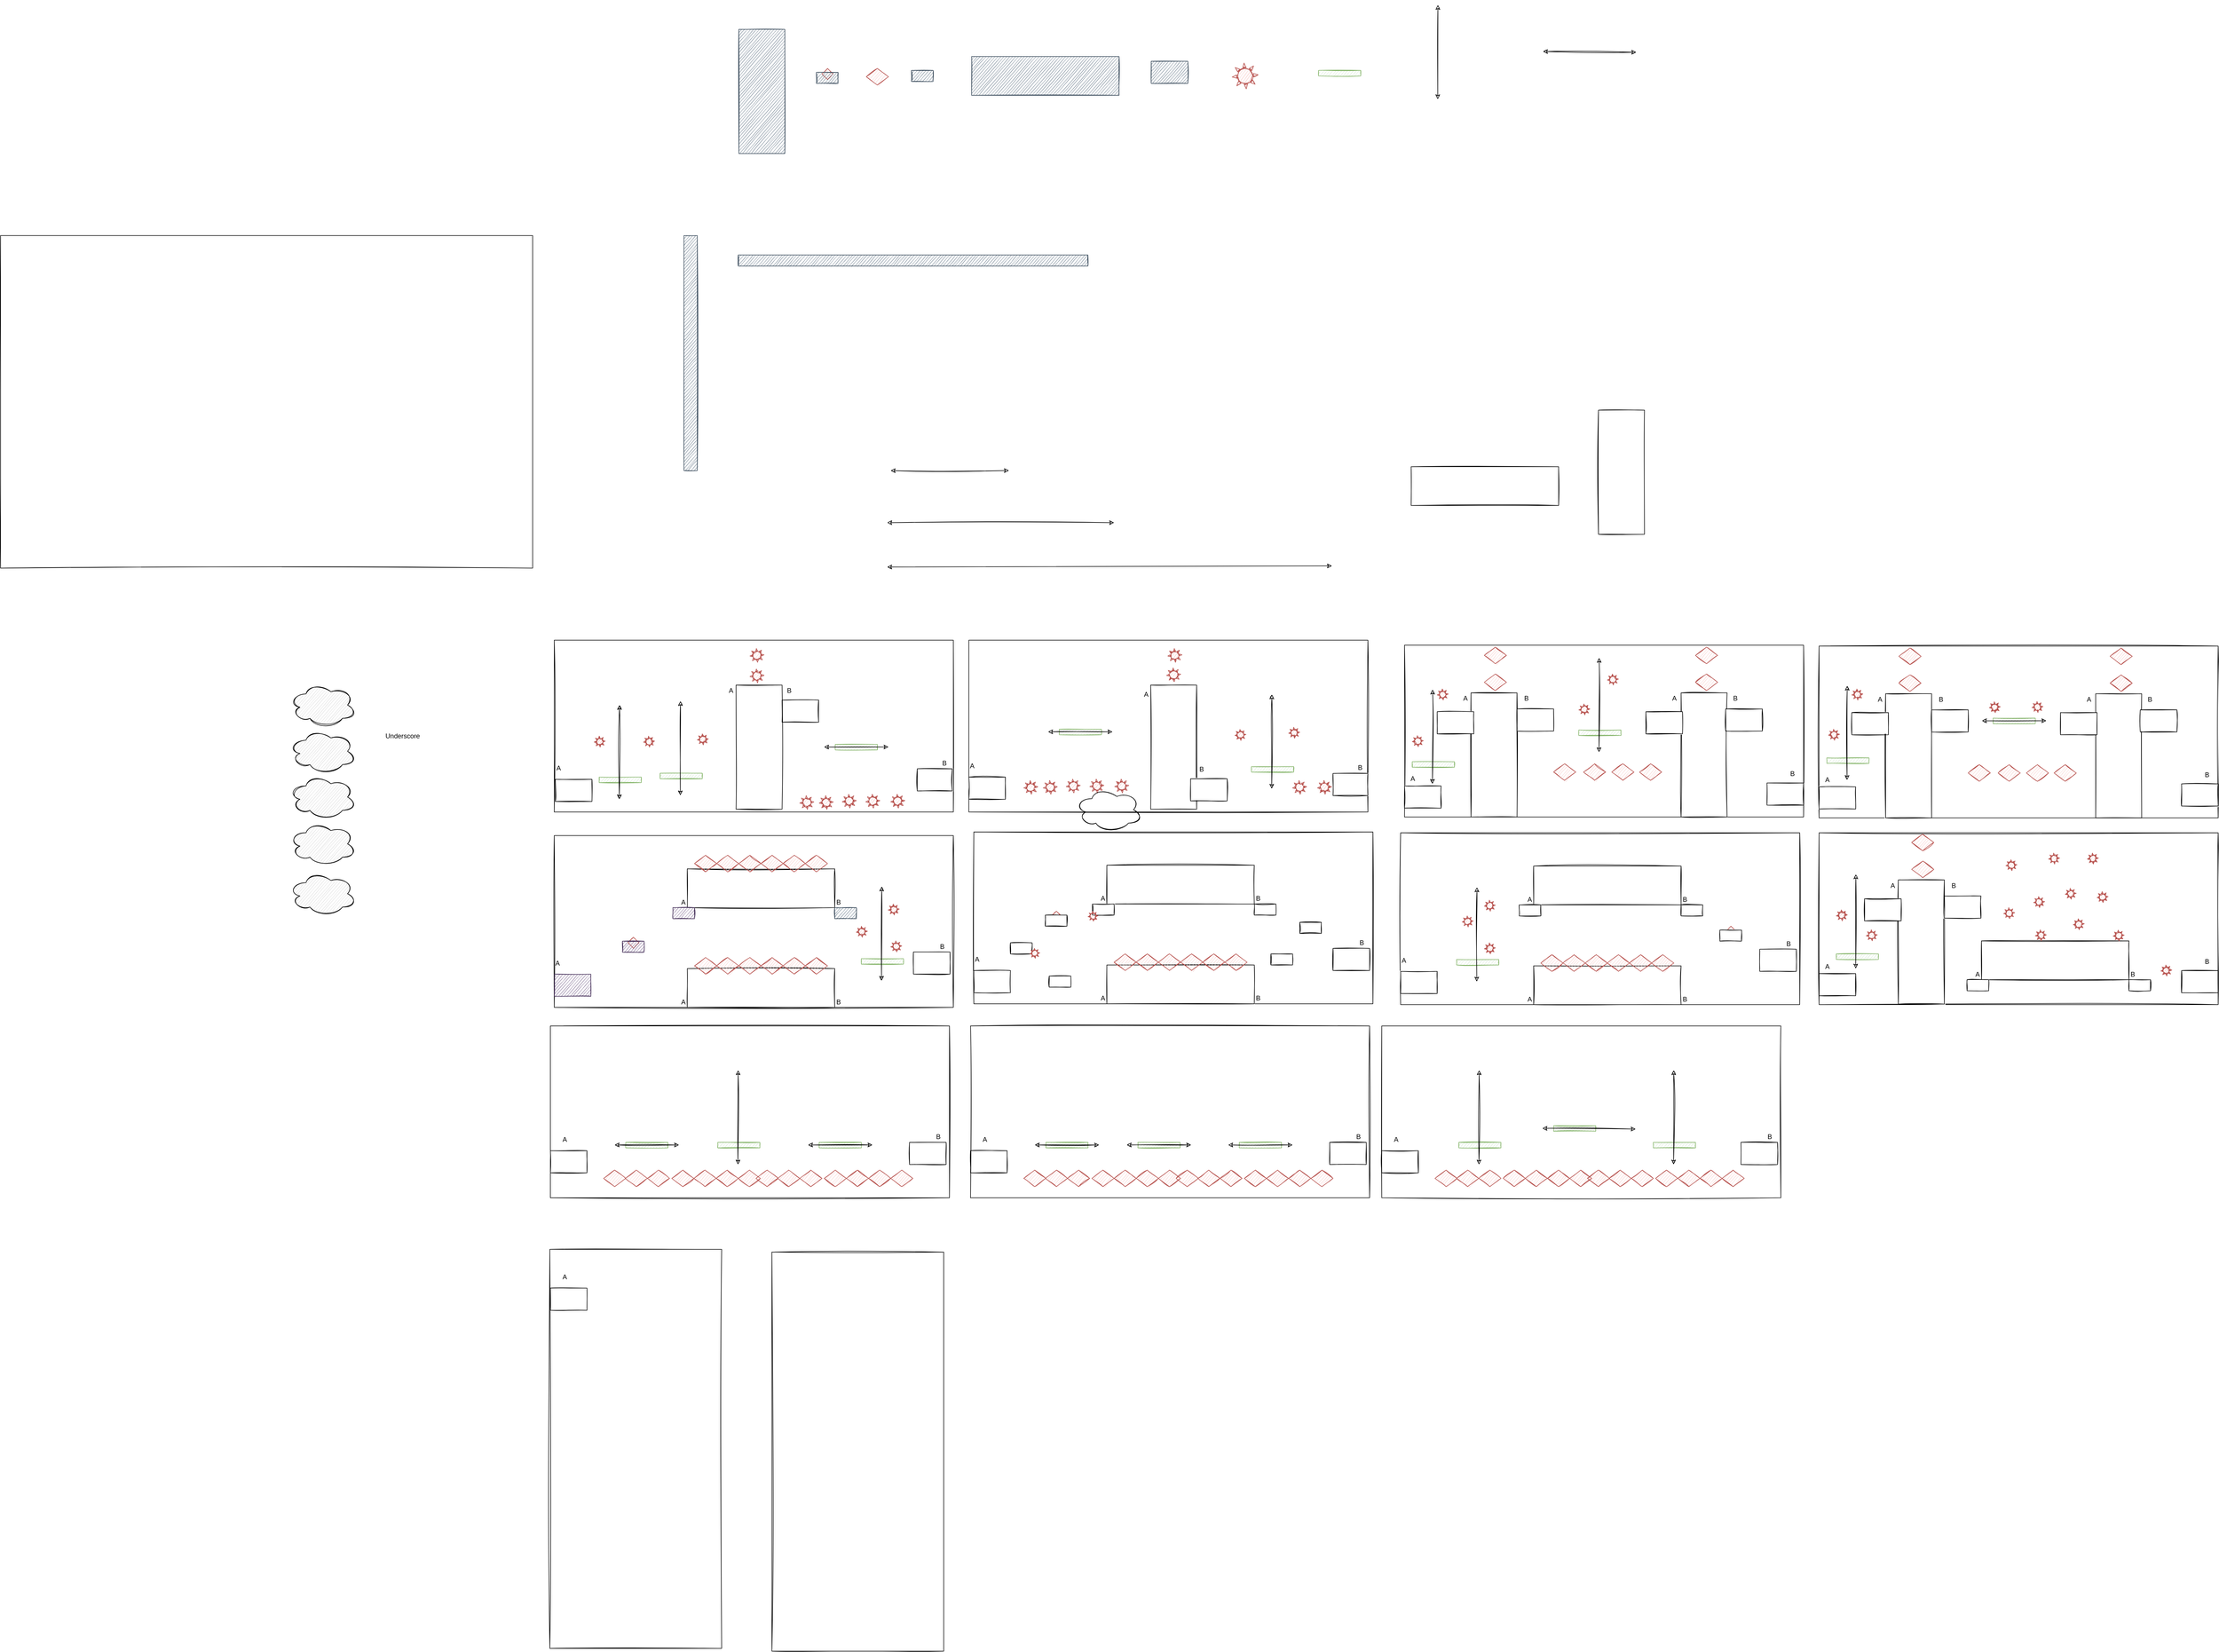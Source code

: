 <mxfile version="14.6.6" type="device"><diagram id="R8coEksqhlGUv_WVG_B1" name="Page-1"><mxGraphModel dx="3252" dy="2103" grid="0" gridSize="10" guides="1" tooltips="1" connect="1" arrows="1" fold="1" page="0" pageScale="1" pageWidth="827" pageHeight="1169" math="0" shadow="0"><root><mxCell id="0"/><mxCell id="1" parent="0"/><mxCell id="62v9v9o0LGVyvQ-2ZkzI-3" value="" style="rounded=0;whiteSpace=wrap;html=1;sketch=1;" parent="1" vertex="1"><mxGeometry x="54" y="30" width="720" height="310" as="geometry"/></mxCell><mxCell id="62v9v9o0LGVyvQ-2ZkzI-4" value="" style="rounded=0;whiteSpace=wrap;html=1;sketch=1;" parent="1" vertex="1"><mxGeometry x="294" y="270" width="266" height="70" as="geometry"/></mxCell><mxCell id="62v9v9o0LGVyvQ-2ZkzI-5" value="" style="rounded=0;whiteSpace=wrap;html=1;sketch=1;" parent="1" vertex="1"><mxGeometry x="54" y="280" width="66" height="40" as="geometry"/></mxCell><mxCell id="62v9v9o0LGVyvQ-2ZkzI-7" value="" style="rhombus;whiteSpace=wrap;html=1;fillColor=#f8cecc;strokeColor=#b85450;sketch=1;" parent="1" vertex="1"><mxGeometry x="347" y="250" width="40" height="30" as="geometry"/></mxCell><mxCell id="62v9v9o0LGVyvQ-2ZkzI-8" value="" style="rhombus;whiteSpace=wrap;html=1;fillColor=#f8cecc;strokeColor=#b85450;sketch=1;" parent="1" vertex="1"><mxGeometry x="387" y="250" width="40" height="30" as="geometry"/></mxCell><mxCell id="62v9v9o0LGVyvQ-2ZkzI-9" value="" style="rhombus;whiteSpace=wrap;html=1;fillColor=#f8cecc;strokeColor=#b85450;sketch=1;" parent="1" vertex="1"><mxGeometry x="427" y="250" width="40" height="30" as="geometry"/></mxCell><mxCell id="62v9v9o0LGVyvQ-2ZkzI-10" value="" style="rhombus;whiteSpace=wrap;html=1;fillColor=#f8cecc;strokeColor=#b85450;sketch=1;" parent="1" vertex="1"><mxGeometry x="467" y="250" width="40" height="30" as="geometry"/></mxCell><mxCell id="62v9v9o0LGVyvQ-2ZkzI-11" value="" style="rhombus;whiteSpace=wrap;html=1;fillColor=#f8cecc;strokeColor=#b85450;sketch=1;" parent="1" vertex="1"><mxGeometry x="507" y="250" width="40" height="30" as="geometry"/></mxCell><mxCell id="62v9v9o0LGVyvQ-2ZkzI-12" value="" style="rounded=0;whiteSpace=wrap;html=1;sketch=1;" parent="1" vertex="1"><mxGeometry x="702" y="240" width="66" height="40" as="geometry"/></mxCell><mxCell id="62v9v9o0LGVyvQ-2ZkzI-13" value="A" style="text;html=1;strokeColor=none;fillColor=none;align=center;verticalAlign=middle;whiteSpace=wrap;rounded=0;sketch=1;" parent="1" vertex="1"><mxGeometry x="40" y="250" width="40" height="20" as="geometry"/></mxCell><mxCell id="62v9v9o0LGVyvQ-2ZkzI-14" value="B" style="text;html=1;strokeColor=none;fillColor=none;align=center;verticalAlign=middle;whiteSpace=wrap;rounded=0;sketch=1;" parent="1" vertex="1"><mxGeometry x="734" y="220" width="40" height="20" as="geometry"/></mxCell><mxCell id="62v9v9o0LGVyvQ-2ZkzI-15" value="A" style="text;html=1;strokeColor=none;fillColor=none;align=center;verticalAlign=middle;whiteSpace=wrap;rounded=0;sketch=1;" parent="1" vertex="1"><mxGeometry x="267" y="320" width="40" height="20" as="geometry"/></mxCell><mxCell id="62v9v9o0LGVyvQ-2ZkzI-16" value="B" style="text;html=1;strokeColor=none;fillColor=none;align=center;verticalAlign=middle;whiteSpace=wrap;rounded=0;sketch=1;" parent="1" vertex="1"><mxGeometry x="547" y="320" width="40" height="20" as="geometry"/></mxCell><mxCell id="62v9v9o0LGVyvQ-2ZkzI-17" value="" style="rounded=0;whiteSpace=wrap;html=1;sketch=1;" parent="1" vertex="1"><mxGeometry x="190" y="290" width="39" height="20" as="geometry"/></mxCell><mxCell id="62v9v9o0LGVyvQ-2ZkzI-18" value="" style="rounded=0;whiteSpace=wrap;html=1;sketch=1;" parent="1" vertex="1"><mxGeometry x="642" y="193" width="39" height="20" as="geometry"/></mxCell><mxCell id="62v9v9o0LGVyvQ-2ZkzI-19" value="" style="rhombus;whiteSpace=wrap;html=1;fillColor=#f8cecc;strokeColor=#b85450;sketch=1;" parent="1" vertex="1"><mxGeometry x="307" y="250" width="40" height="30" as="geometry"/></mxCell><mxCell id="62v9v9o0LGVyvQ-2ZkzI-20" value="" style="rounded=0;whiteSpace=wrap;html=1;sketch=1;" parent="1" vertex="1"><mxGeometry x="294" y="90" width="266" height="70" as="geometry"/></mxCell><mxCell id="62v9v9o0LGVyvQ-2ZkzI-21" value="A" style="text;html=1;strokeColor=none;fillColor=none;align=center;verticalAlign=middle;whiteSpace=wrap;rounded=0;sketch=1;" parent="1" vertex="1"><mxGeometry x="267" y="140" width="40" height="20" as="geometry"/></mxCell><mxCell id="62v9v9o0LGVyvQ-2ZkzI-22" value="B" style="text;html=1;strokeColor=none;fillColor=none;align=center;verticalAlign=middle;whiteSpace=wrap;rounded=0;sketch=1;" parent="1" vertex="1"><mxGeometry x="547" y="140" width="40" height="20" as="geometry"/></mxCell><mxCell id="62v9v9o0LGVyvQ-2ZkzI-24" value="" style="rounded=0;whiteSpace=wrap;html=1;sketch=1;" parent="1" vertex="1"><mxGeometry x="120" y="230" width="39" height="20" as="geometry"/></mxCell><mxCell id="62v9v9o0LGVyvQ-2ZkzI-27" value="" style="rounded=0;whiteSpace=wrap;html=1;sketch=1;" parent="1" vertex="1"><mxGeometry x="590" y="250" width="39" height="20" as="geometry"/></mxCell><mxCell id="62v9v9o0LGVyvQ-2ZkzI-28" value="" style="rounded=0;whiteSpace=wrap;html=1;sketch=1;" parent="1" vertex="1"><mxGeometry x="48" y="380" width="720" height="310" as="geometry"/></mxCell><mxCell id="62v9v9o0LGVyvQ-2ZkzI-30" value="" style="rounded=0;whiteSpace=wrap;html=1;sketch=1;" parent="1" vertex="1"><mxGeometry x="48" y="605" width="66" height="40" as="geometry"/></mxCell><mxCell id="62v9v9o0LGVyvQ-2ZkzI-31" value="" style="rhombus;whiteSpace=wrap;html=1;fillColor=#f8cecc;strokeColor=#b85450;sketch=1;" parent="1" vertex="1"><mxGeometry x="144" y="640" width="40" height="30" as="geometry"/></mxCell><mxCell id="62v9v9o0LGVyvQ-2ZkzI-32" value="" style="rhombus;whiteSpace=wrap;html=1;fillColor=#f8cecc;strokeColor=#b85450;sketch=1;" parent="1" vertex="1"><mxGeometry x="223" y="640" width="40" height="30" as="geometry"/></mxCell><mxCell id="62v9v9o0LGVyvQ-2ZkzI-33" value="" style="rhombus;whiteSpace=wrap;html=1;fillColor=#f8cecc;strokeColor=#b85450;sketch=1;" parent="1" vertex="1"><mxGeometry x="267" y="640" width="40" height="30" as="geometry"/></mxCell><mxCell id="62v9v9o0LGVyvQ-2ZkzI-34" value="" style="rhombus;whiteSpace=wrap;html=1;fillColor=#f8cecc;strokeColor=#b85450;sketch=1;" parent="1" vertex="1"><mxGeometry x="307" y="640" width="40" height="30" as="geometry"/></mxCell><mxCell id="62v9v9o0LGVyvQ-2ZkzI-35" value="" style="rhombus;whiteSpace=wrap;html=1;fillColor=#f8cecc;strokeColor=#b85450;sketch=1;" parent="1" vertex="1"><mxGeometry x="347" y="640" width="40" height="30" as="geometry"/></mxCell><mxCell id="62v9v9o0LGVyvQ-2ZkzI-36" value="" style="rhombus;whiteSpace=wrap;html=1;fillColor=#f8cecc;strokeColor=#b85450;sketch=1;" parent="1" vertex="1"><mxGeometry x="387" y="640" width="40" height="30" as="geometry"/></mxCell><mxCell id="62v9v9o0LGVyvQ-2ZkzI-37" value="" style="rounded=0;whiteSpace=wrap;html=1;sketch=1;" parent="1" vertex="1"><mxGeometry x="696" y="590" width="66" height="40" as="geometry"/></mxCell><mxCell id="62v9v9o0LGVyvQ-2ZkzI-38" value="A" style="text;html=1;strokeColor=none;fillColor=none;align=center;verticalAlign=middle;whiteSpace=wrap;rounded=0;sketch=1;" parent="1" vertex="1"><mxGeometry x="54" y="575" width="40" height="20" as="geometry"/></mxCell><mxCell id="62v9v9o0LGVyvQ-2ZkzI-39" value="B" style="text;html=1;strokeColor=none;fillColor=none;align=center;verticalAlign=middle;whiteSpace=wrap;rounded=0;sketch=1;" parent="1" vertex="1"><mxGeometry x="728" y="570" width="40" height="20" as="geometry"/></mxCell><mxCell id="62v9v9o0LGVyvQ-2ZkzI-42" value="" style="rounded=0;whiteSpace=wrap;html=1;fillColor=#d5e8d4;strokeColor=#82b366;sketch=1;" parent="1" vertex="1"><mxGeometry x="184" y="590" width="76" height="10" as="geometry"/></mxCell><mxCell id="62v9v9o0LGVyvQ-2ZkzI-44" value="" style="rhombus;whiteSpace=wrap;html=1;fillColor=#f8cecc;strokeColor=#b85450;sketch=1;" parent="1" vertex="1"><mxGeometry x="183" y="640" width="40" height="30" as="geometry"/></mxCell><mxCell id="62v9v9o0LGVyvQ-2ZkzI-52" value="" style="rhombus;whiteSpace=wrap;html=1;fillColor=#f8cecc;strokeColor=#b85450;sketch=1;" parent="1" vertex="1"><mxGeometry x="419" y="640" width="40" height="30" as="geometry"/></mxCell><mxCell id="62v9v9o0LGVyvQ-2ZkzI-53" value="" style="rhombus;whiteSpace=wrap;html=1;fillColor=#f8cecc;strokeColor=#b85450;sketch=1;" parent="1" vertex="1"><mxGeometry x="498" y="640" width="40" height="30" as="geometry"/></mxCell><mxCell id="62v9v9o0LGVyvQ-2ZkzI-54" value="" style="rhombus;whiteSpace=wrap;html=1;fillColor=#f8cecc;strokeColor=#b85450;sketch=1;" parent="1" vertex="1"><mxGeometry x="542" y="640" width="40" height="30" as="geometry"/></mxCell><mxCell id="62v9v9o0LGVyvQ-2ZkzI-55" value="" style="rhombus;whiteSpace=wrap;html=1;fillColor=#f8cecc;strokeColor=#b85450;sketch=1;" parent="1" vertex="1"><mxGeometry x="582" y="640" width="40" height="30" as="geometry"/></mxCell><mxCell id="62v9v9o0LGVyvQ-2ZkzI-56" value="" style="rhombus;whiteSpace=wrap;html=1;fillColor=#f8cecc;strokeColor=#b85450;sketch=1;" parent="1" vertex="1"><mxGeometry x="622" y="640" width="40" height="30" as="geometry"/></mxCell><mxCell id="62v9v9o0LGVyvQ-2ZkzI-57" value="" style="rhombus;whiteSpace=wrap;html=1;fillColor=#f8cecc;strokeColor=#b85450;sketch=1;" parent="1" vertex="1"><mxGeometry x="662" y="640" width="40" height="30" as="geometry"/></mxCell><mxCell id="62v9v9o0LGVyvQ-2ZkzI-58" value="" style="rhombus;whiteSpace=wrap;html=1;fillColor=#f8cecc;strokeColor=#b85450;sketch=1;" parent="1" vertex="1"><mxGeometry x="458" y="640" width="40" height="30" as="geometry"/></mxCell><mxCell id="62v9v9o0LGVyvQ-2ZkzI-59" value="" style="endArrow=classic;startArrow=classic;html=1;sketch=1;" parent="1" edge="1"><mxGeometry width="50" height="50" relative="1" as="geometry"><mxPoint x="164" y="594.71" as="sourcePoint"/><mxPoint x="280" y="594.71" as="targetPoint"/></mxGeometry></mxCell><mxCell id="62v9v9o0LGVyvQ-2ZkzI-60" value="" style="rounded=0;whiteSpace=wrap;html=1;fillColor=#d5e8d4;strokeColor=#82b366;sketch=1;" parent="1" vertex="1"><mxGeometry x="533" y="590" width="76" height="10" as="geometry"/></mxCell><mxCell id="62v9v9o0LGVyvQ-2ZkzI-61" value="" style="endArrow=classic;startArrow=classic;html=1;sketch=1;" parent="1" edge="1"><mxGeometry width="50" height="50" relative="1" as="geometry"><mxPoint x="513" y="594.71" as="sourcePoint"/><mxPoint x="629" y="594.71" as="targetPoint"/></mxGeometry></mxCell><mxCell id="62v9v9o0LGVyvQ-2ZkzI-62" value="" style="rounded=0;whiteSpace=wrap;html=1;fillColor=#d5e8d4;strokeColor=#82b366;sketch=1;" parent="1" vertex="1"><mxGeometry x="350" y="590" width="76" height="10" as="geometry"/></mxCell><mxCell id="62v9v9o0LGVyvQ-2ZkzI-63" value="" style="endArrow=classic;startArrow=classic;html=1;sketch=1;" parent="1" edge="1"><mxGeometry width="50" height="50" relative="1" as="geometry"><mxPoint x="330" y="594.71" as="sourcePoint"/><mxPoint x="446" y="594.71" as="targetPoint"/></mxGeometry></mxCell><mxCell id="62v9v9o0LGVyvQ-2ZkzI-64" value="" style="rounded=0;whiteSpace=wrap;html=1;sketch=1;" parent="1" vertex="1"><mxGeometry x="-710" y="380" width="720" height="310" as="geometry"/></mxCell><mxCell id="62v9v9o0LGVyvQ-2ZkzI-65" value="" style="rounded=0;whiteSpace=wrap;html=1;sketch=1;" parent="1" vertex="1"><mxGeometry x="-710" y="605" width="66" height="40" as="geometry"/></mxCell><mxCell id="62v9v9o0LGVyvQ-2ZkzI-66" value="" style="rhombus;whiteSpace=wrap;html=1;fillColor=#f8cecc;strokeColor=#b85450;sketch=1;" parent="1" vertex="1"><mxGeometry x="-614" y="640" width="40" height="30" as="geometry"/></mxCell><mxCell id="62v9v9o0LGVyvQ-2ZkzI-67" value="" style="rhombus;whiteSpace=wrap;html=1;fillColor=#f8cecc;strokeColor=#b85450;sketch=1;" parent="1" vertex="1"><mxGeometry x="-535" y="640" width="40" height="30" as="geometry"/></mxCell><mxCell id="62v9v9o0LGVyvQ-2ZkzI-68" value="" style="rhombus;whiteSpace=wrap;html=1;fillColor=#f8cecc;strokeColor=#b85450;sketch=1;" parent="1" vertex="1"><mxGeometry x="-491" y="640" width="40" height="30" as="geometry"/></mxCell><mxCell id="62v9v9o0LGVyvQ-2ZkzI-69" value="" style="rhombus;whiteSpace=wrap;html=1;fillColor=#f8cecc;strokeColor=#b85450;sketch=1;" parent="1" vertex="1"><mxGeometry x="-451" y="640" width="40" height="30" as="geometry"/></mxCell><mxCell id="62v9v9o0LGVyvQ-2ZkzI-70" value="" style="rhombus;whiteSpace=wrap;html=1;fillColor=#f8cecc;strokeColor=#b85450;sketch=1;" parent="1" vertex="1"><mxGeometry x="-411" y="640" width="40" height="30" as="geometry"/></mxCell><mxCell id="62v9v9o0LGVyvQ-2ZkzI-71" value="" style="rhombus;whiteSpace=wrap;html=1;fillColor=#f8cecc;strokeColor=#b85450;sketch=1;" parent="1" vertex="1"><mxGeometry x="-371" y="640" width="40" height="30" as="geometry"/></mxCell><mxCell id="62v9v9o0LGVyvQ-2ZkzI-72" value="" style="rounded=0;whiteSpace=wrap;html=1;sketch=1;" parent="1" vertex="1"><mxGeometry x="-62" y="590" width="66" height="40" as="geometry"/></mxCell><mxCell id="62v9v9o0LGVyvQ-2ZkzI-73" value="A" style="text;html=1;strokeColor=none;fillColor=none;align=center;verticalAlign=middle;whiteSpace=wrap;rounded=0;sketch=1;" parent="1" vertex="1"><mxGeometry x="-704" y="575" width="40" height="20" as="geometry"/></mxCell><mxCell id="62v9v9o0LGVyvQ-2ZkzI-74" value="B" style="text;html=1;strokeColor=none;fillColor=none;align=center;verticalAlign=middle;whiteSpace=wrap;rounded=0;sketch=1;" parent="1" vertex="1"><mxGeometry x="-30" y="570" width="40" height="20" as="geometry"/></mxCell><mxCell id="62v9v9o0LGVyvQ-2ZkzI-75" value="" style="rounded=0;whiteSpace=wrap;html=1;fillColor=#d5e8d4;strokeColor=#82b366;sketch=1;" parent="1" vertex="1"><mxGeometry x="-574" y="590" width="76" height="10" as="geometry"/></mxCell><mxCell id="62v9v9o0LGVyvQ-2ZkzI-76" value="" style="rhombus;whiteSpace=wrap;html=1;fillColor=#f8cecc;strokeColor=#b85450;sketch=1;" parent="1" vertex="1"><mxGeometry x="-575" y="640" width="40" height="30" as="geometry"/></mxCell><mxCell id="62v9v9o0LGVyvQ-2ZkzI-77" value="" style="rhombus;whiteSpace=wrap;html=1;fillColor=#f8cecc;strokeColor=#b85450;sketch=1;" parent="1" vertex="1"><mxGeometry x="-339" y="640" width="40" height="30" as="geometry"/></mxCell><mxCell id="62v9v9o0LGVyvQ-2ZkzI-78" value="" style="rhombus;whiteSpace=wrap;html=1;fillColor=#f8cecc;strokeColor=#b85450;sketch=1;" parent="1" vertex="1"><mxGeometry x="-260" y="640" width="40" height="30" as="geometry"/></mxCell><mxCell id="62v9v9o0LGVyvQ-2ZkzI-79" value="" style="rhombus;whiteSpace=wrap;html=1;fillColor=#f8cecc;strokeColor=#b85450;sketch=1;" parent="1" vertex="1"><mxGeometry x="-216" y="640" width="40" height="30" as="geometry"/></mxCell><mxCell id="62v9v9o0LGVyvQ-2ZkzI-80" value="" style="rhombus;whiteSpace=wrap;html=1;fillColor=#f8cecc;strokeColor=#b85450;sketch=1;" parent="1" vertex="1"><mxGeometry x="-176" y="640" width="40" height="30" as="geometry"/></mxCell><mxCell id="62v9v9o0LGVyvQ-2ZkzI-81" value="" style="rhombus;whiteSpace=wrap;html=1;fillColor=#f8cecc;strokeColor=#b85450;sketch=1;" parent="1" vertex="1"><mxGeometry x="-136" y="640" width="40" height="30" as="geometry"/></mxCell><mxCell id="62v9v9o0LGVyvQ-2ZkzI-82" value="" style="rhombus;whiteSpace=wrap;html=1;fillColor=#f8cecc;strokeColor=#b85450;sketch=1;" parent="1" vertex="1"><mxGeometry x="-96" y="640" width="40" height="30" as="geometry"/></mxCell><mxCell id="62v9v9o0LGVyvQ-2ZkzI-83" value="" style="rhombus;whiteSpace=wrap;html=1;fillColor=#f8cecc;strokeColor=#b85450;sketch=1;" parent="1" vertex="1"><mxGeometry x="-300" y="640" width="40" height="30" as="geometry"/></mxCell><mxCell id="62v9v9o0LGVyvQ-2ZkzI-84" value="" style="endArrow=classic;startArrow=classic;html=1;sketch=1;" parent="1" edge="1"><mxGeometry width="50" height="50" relative="1" as="geometry"><mxPoint x="-594" y="594.71" as="sourcePoint"/><mxPoint x="-478" y="594.71" as="targetPoint"/></mxGeometry></mxCell><mxCell id="62v9v9o0LGVyvQ-2ZkzI-85" value="" style="rounded=0;whiteSpace=wrap;html=1;fillColor=#d5e8d4;strokeColor=#82b366;sketch=1;" parent="1" vertex="1"><mxGeometry x="-225" y="590" width="76" height="10" as="geometry"/></mxCell><mxCell id="62v9v9o0LGVyvQ-2ZkzI-86" value="" style="endArrow=classic;startArrow=classic;html=1;sketch=1;" parent="1" edge="1"><mxGeometry width="50" height="50" relative="1" as="geometry"><mxPoint x="-245" y="594.71" as="sourcePoint"/><mxPoint x="-129" y="594.71" as="targetPoint"/></mxGeometry></mxCell><mxCell id="62v9v9o0LGVyvQ-2ZkzI-87" value="" style="rounded=0;whiteSpace=wrap;html=1;fillColor=#d5e8d4;strokeColor=#82b366;sketch=1;" parent="1" vertex="1"><mxGeometry x="-408" y="590" width="76" height="10" as="geometry"/></mxCell><mxCell id="62v9v9o0LGVyvQ-2ZkzI-88" value="" style="endArrow=classic;startArrow=classic;html=1;sketch=1;" parent="1" edge="1"><mxGeometry width="50" height="50" relative="1" as="geometry"><mxPoint x="-371.28" y="460" as="sourcePoint"/><mxPoint x="-371.57" y="630" as="targetPoint"/></mxGeometry></mxCell><mxCell id="62v9v9o0LGVyvQ-2ZkzI-89" value="" style="rounded=0;whiteSpace=wrap;html=1;sketch=1;" parent="1" vertex="1"><mxGeometry x="790" y="380" width="720" height="310" as="geometry"/></mxCell><mxCell id="62v9v9o0LGVyvQ-2ZkzI-90" value="" style="rounded=0;whiteSpace=wrap;html=1;sketch=1;" parent="1" vertex="1"><mxGeometry x="790" y="605" width="66" height="40" as="geometry"/></mxCell><mxCell id="62v9v9o0LGVyvQ-2ZkzI-91" value="" style="rhombus;whiteSpace=wrap;html=1;fillColor=#f8cecc;strokeColor=#b85450;sketch=1;" parent="1" vertex="1"><mxGeometry x="886" y="640" width="40" height="30" as="geometry"/></mxCell><mxCell id="62v9v9o0LGVyvQ-2ZkzI-92" value="" style="rhombus;whiteSpace=wrap;html=1;fillColor=#f8cecc;strokeColor=#b85450;sketch=1;" parent="1" vertex="1"><mxGeometry x="965" y="640" width="40" height="30" as="geometry"/></mxCell><mxCell id="62v9v9o0LGVyvQ-2ZkzI-93" value="" style="rhombus;whiteSpace=wrap;html=1;fillColor=#f8cecc;strokeColor=#b85450;sketch=1;" parent="1" vertex="1"><mxGeometry x="1009" y="640" width="40" height="30" as="geometry"/></mxCell><mxCell id="62v9v9o0LGVyvQ-2ZkzI-94" value="" style="rhombus;whiteSpace=wrap;html=1;fillColor=#f8cecc;strokeColor=#b85450;sketch=1;" parent="1" vertex="1"><mxGeometry x="1049" y="640" width="40" height="30" as="geometry"/></mxCell><mxCell id="62v9v9o0LGVyvQ-2ZkzI-95" value="" style="rhombus;whiteSpace=wrap;html=1;fillColor=#f8cecc;strokeColor=#b85450;sketch=1;" parent="1" vertex="1"><mxGeometry x="1089" y="640" width="40" height="30" as="geometry"/></mxCell><mxCell id="62v9v9o0LGVyvQ-2ZkzI-96" value="" style="rhombus;whiteSpace=wrap;html=1;fillColor=#f8cecc;strokeColor=#b85450;sketch=1;" parent="1" vertex="1"><mxGeometry x="1129" y="640" width="40" height="30" as="geometry"/></mxCell><mxCell id="62v9v9o0LGVyvQ-2ZkzI-97" value="" style="rounded=0;whiteSpace=wrap;html=1;sketch=1;" parent="1" vertex="1"><mxGeometry x="1438" y="590" width="66" height="40" as="geometry"/></mxCell><mxCell id="62v9v9o0LGVyvQ-2ZkzI-98" value="A" style="text;html=1;strokeColor=none;fillColor=none;align=center;verticalAlign=middle;whiteSpace=wrap;rounded=0;sketch=1;" parent="1" vertex="1"><mxGeometry x="796" y="575" width="40" height="20" as="geometry"/></mxCell><mxCell id="62v9v9o0LGVyvQ-2ZkzI-99" value="B" style="text;html=1;strokeColor=none;fillColor=none;align=center;verticalAlign=middle;whiteSpace=wrap;rounded=0;sketch=1;" parent="1" vertex="1"><mxGeometry x="1470" y="570" width="40" height="20" as="geometry"/></mxCell><mxCell id="62v9v9o0LGVyvQ-2ZkzI-101" value="" style="rhombus;whiteSpace=wrap;html=1;fillColor=#f8cecc;strokeColor=#b85450;sketch=1;" parent="1" vertex="1"><mxGeometry x="925" y="640" width="40" height="30" as="geometry"/></mxCell><mxCell id="62v9v9o0LGVyvQ-2ZkzI-102" value="" style="rhombus;whiteSpace=wrap;html=1;fillColor=#f8cecc;strokeColor=#b85450;sketch=1;" parent="1" vertex="1"><mxGeometry x="1161" y="640" width="40" height="30" as="geometry"/></mxCell><mxCell id="62v9v9o0LGVyvQ-2ZkzI-103" value="" style="rhombus;whiteSpace=wrap;html=1;fillColor=#f8cecc;strokeColor=#b85450;sketch=1;" parent="1" vertex="1"><mxGeometry x="1240" y="640" width="40" height="30" as="geometry"/></mxCell><mxCell id="62v9v9o0LGVyvQ-2ZkzI-104" value="" style="rhombus;whiteSpace=wrap;html=1;fillColor=#f8cecc;strokeColor=#b85450;sketch=1;" parent="1" vertex="1"><mxGeometry x="1284" y="640" width="40" height="30" as="geometry"/></mxCell><mxCell id="62v9v9o0LGVyvQ-2ZkzI-105" value="" style="rhombus;whiteSpace=wrap;html=1;fillColor=#f8cecc;strokeColor=#b85450;sketch=1;" parent="1" vertex="1"><mxGeometry x="1324" y="640" width="40" height="30" as="geometry"/></mxCell><mxCell id="62v9v9o0LGVyvQ-2ZkzI-106" value="" style="rhombus;whiteSpace=wrap;html=1;fillColor=#f8cecc;strokeColor=#b85450;sketch=1;" parent="1" vertex="1"><mxGeometry x="1364" y="640" width="40" height="30" as="geometry"/></mxCell><mxCell id="62v9v9o0LGVyvQ-2ZkzI-107" value="" style="rhombus;whiteSpace=wrap;html=1;fillColor=#f8cecc;strokeColor=#b85450;sketch=1;" parent="1" vertex="1"><mxGeometry x="1404" y="640" width="40" height="30" as="geometry"/></mxCell><mxCell id="62v9v9o0LGVyvQ-2ZkzI-108" value="" style="rhombus;whiteSpace=wrap;html=1;fillColor=#f8cecc;strokeColor=#b85450;sketch=1;" parent="1" vertex="1"><mxGeometry x="1200" y="640" width="40" height="30" as="geometry"/></mxCell><mxCell id="62v9v9o0LGVyvQ-2ZkzI-112" value="" style="rounded=0;whiteSpace=wrap;html=1;fillColor=#d5e8d4;strokeColor=#82b366;sketch=1;" parent="1" vertex="1"><mxGeometry x="929" y="590" width="76" height="10" as="geometry"/></mxCell><mxCell id="62v9v9o0LGVyvQ-2ZkzI-113" value="" style="endArrow=classic;startArrow=classic;html=1;sketch=1;" parent="1" edge="1"><mxGeometry width="50" height="50" relative="1" as="geometry"><mxPoint x="965.72" y="460" as="sourcePoint"/><mxPoint x="965.43" y="630" as="targetPoint"/></mxGeometry></mxCell><mxCell id="62v9v9o0LGVyvQ-2ZkzI-114" value="" style="rounded=0;whiteSpace=wrap;html=1;fillColor=#d5e8d4;strokeColor=#82b366;sketch=1;" parent="1" vertex="1"><mxGeometry x="1280" y="590" width="76" height="10" as="geometry"/></mxCell><mxCell id="62v9v9o0LGVyvQ-2ZkzI-115" value="" style="endArrow=classic;startArrow=classic;html=1;sketch=1;" parent="1" edge="1"><mxGeometry width="50" height="50" relative="1" as="geometry"><mxPoint x="1316.72" y="460" as="sourcePoint"/><mxPoint x="1316.43" y="630" as="targetPoint"/></mxGeometry></mxCell><mxCell id="62v9v9o0LGVyvQ-2ZkzI-117" value="" style="rounded=0;whiteSpace=wrap;html=1;fillColor=#d5e8d4;strokeColor=#82b366;sketch=1;" parent="1" vertex="1"><mxGeometry x="1100" y="560" width="76" height="10" as="geometry"/></mxCell><mxCell id="62v9v9o0LGVyvQ-2ZkzI-118" value="" style="endArrow=classic;startArrow=classic;html=1;sketch=1;" parent="1" edge="1"><mxGeometry width="50" height="50" relative="1" as="geometry"><mxPoint x="1080" y="564.71" as="sourcePoint"/><mxPoint x="1248" y="566" as="targetPoint"/></mxGeometry></mxCell><mxCell id="62v9v9o0LGVyvQ-2ZkzI-120" value="" style="rounded=0;whiteSpace=wrap;html=1;sketch=1;" parent="1" vertex="1"><mxGeometry x="268" y="160" width="39" height="20" as="geometry"/></mxCell><mxCell id="62v9v9o0LGVyvQ-2ZkzI-123" value="" style="group;sketch=1;" parent="1" vertex="1" connectable="0"><mxGeometry x="183" y="173" width="39" height="27" as="geometry"/></mxCell><mxCell id="62v9v9o0LGVyvQ-2ZkzI-6" value="" style="rhombus;whiteSpace=wrap;html=1;fillColor=#f8cecc;strokeColor=#b85450;sketch=1;" parent="62v9v9o0LGVyvQ-2ZkzI-123" vertex="1"><mxGeometry x="10" width="20" height="20" as="geometry"/></mxCell><mxCell id="62v9v9o0LGVyvQ-2ZkzI-23" value="" style="rounded=0;whiteSpace=wrap;html=1;sketch=1;" parent="62v9v9o0LGVyvQ-2ZkzI-123" vertex="1"><mxGeometry y="7" width="39" height="20" as="geometry"/></mxCell><mxCell id="62v9v9o0LGVyvQ-2ZkzI-127" value="" style="rhombus;whiteSpace=wrap;html=1;fillColor=#f8cecc;strokeColor=#b85450;sketch=1;" parent="1" vertex="1"><mxGeometry x="-140" y="-1347.5" width="40" height="30" as="geometry"/></mxCell><mxCell id="62v9v9o0LGVyvQ-2ZkzI-128" value="" style="rounded=0;whiteSpace=wrap;html=1;fillColor=#647687;strokeColor=#314354;fontColor=#ffffff;sketch=1;" parent="1" vertex="1"><mxGeometry x="-58.5" y="-1344" width="39" height="20" as="geometry"/></mxCell><mxCell id="62v9v9o0LGVyvQ-2ZkzI-129" value="" style="rounded=0;whiteSpace=wrap;html=1;fillColor=#647687;strokeColor=#314354;fontColor=#ffffff;sketch=1;" parent="1" vertex="1"><mxGeometry x="50" y="-1369" width="266" height="70" as="geometry"/></mxCell><mxCell id="62v9v9o0LGVyvQ-2ZkzI-130" value="" style="rounded=0;whiteSpace=wrap;html=1;fillColor=#647687;strokeColor=#314354;fontColor=#ffffff;sketch=1;" parent="1" vertex="1"><mxGeometry x="374" y="-1360.5" width="66" height="40" as="geometry"/></mxCell><mxCell id="62v9v9o0LGVyvQ-2ZkzI-133" value="" style="shape=mxgraph.signs.nature.sun_3;html=1;pointerEvents=1;fillColor=#f8cecc;strokeColor=#b85450;verticalLabelPosition=bottom;verticalAlign=top;align=center;rotation=-5;sketch=1;" parent="1" vertex="1"><mxGeometry x="520" y="-1357.5" width="47" height="47" as="geometry"/></mxCell><mxCell id="62v9v9o0LGVyvQ-2ZkzI-134" value="" style="shape=mxgraph.signs.nature.sun_3;html=1;pointerEvents=1;fillColor=#f8cecc;strokeColor=#b85450;verticalLabelPosition=bottom;verticalAlign=top;align=center;rotation=-5;sketch=1;" parent="1" vertex="1"><mxGeometry x="155" y="240" width="18" height="18" as="geometry"/></mxCell><mxCell id="62v9v9o0LGVyvQ-2ZkzI-135" value="" style="shape=mxgraph.signs.nature.sun_3;html=1;pointerEvents=1;fillColor=#f8cecc;strokeColor=#b85450;verticalLabelPosition=bottom;verticalAlign=top;align=center;rotation=-5;sketch=1;" parent="1" vertex="1"><mxGeometry x="260" y="173" width="18" height="18" as="geometry"/></mxCell><mxCell id="62v9v9o0LGVyvQ-2ZkzI-136" value="" style="rounded=0;whiteSpace=wrap;html=1;sketch=1;" parent="1" vertex="1"><mxGeometry x="824" y="31.5" width="720" height="310" as="geometry"/></mxCell><mxCell id="62v9v9o0LGVyvQ-2ZkzI-137" value="" style="rounded=0;whiteSpace=wrap;html=1;sketch=1;" parent="1" vertex="1"><mxGeometry x="1064" y="271.5" width="266" height="70" as="geometry"/></mxCell><mxCell id="62v9v9o0LGVyvQ-2ZkzI-138" value="" style="rounded=0;whiteSpace=wrap;html=1;sketch=1;" parent="1" vertex="1"><mxGeometry x="824" y="281.5" width="66" height="40" as="geometry"/></mxCell><mxCell id="62v9v9o0LGVyvQ-2ZkzI-139" value="" style="rhombus;whiteSpace=wrap;html=1;fillColor=#f8cecc;strokeColor=#b85450;sketch=1;" parent="1" vertex="1"><mxGeometry x="1117" y="251.5" width="40" height="30" as="geometry"/></mxCell><mxCell id="62v9v9o0LGVyvQ-2ZkzI-140" value="" style="rhombus;whiteSpace=wrap;html=1;fillColor=#f8cecc;strokeColor=#b85450;sketch=1;" parent="1" vertex="1"><mxGeometry x="1157" y="251.5" width="40" height="30" as="geometry"/></mxCell><mxCell id="62v9v9o0LGVyvQ-2ZkzI-141" value="" style="rhombus;whiteSpace=wrap;html=1;fillColor=#f8cecc;strokeColor=#b85450;sketch=1;" parent="1" vertex="1"><mxGeometry x="1197" y="251.5" width="40" height="30" as="geometry"/></mxCell><mxCell id="62v9v9o0LGVyvQ-2ZkzI-142" value="" style="rhombus;whiteSpace=wrap;html=1;fillColor=#f8cecc;strokeColor=#b85450;sketch=1;" parent="1" vertex="1"><mxGeometry x="1237" y="251.5" width="40" height="30" as="geometry"/></mxCell><mxCell id="62v9v9o0LGVyvQ-2ZkzI-143" value="" style="rhombus;whiteSpace=wrap;html=1;fillColor=#f8cecc;strokeColor=#b85450;sketch=1;" parent="1" vertex="1"><mxGeometry x="1277" y="251.5" width="40" height="30" as="geometry"/></mxCell><mxCell id="62v9v9o0LGVyvQ-2ZkzI-144" value="" style="rounded=0;whiteSpace=wrap;html=1;sketch=1;" parent="1" vertex="1"><mxGeometry x="1472" y="241.5" width="66" height="40" as="geometry"/></mxCell><mxCell id="62v9v9o0LGVyvQ-2ZkzI-145" value="A" style="text;html=1;strokeColor=none;fillColor=none;align=center;verticalAlign=middle;whiteSpace=wrap;rounded=0;sketch=1;" parent="1" vertex="1"><mxGeometry x="810" y="251.5" width="40" height="20" as="geometry"/></mxCell><mxCell id="62v9v9o0LGVyvQ-2ZkzI-146" value="B" style="text;html=1;strokeColor=none;fillColor=none;align=center;verticalAlign=middle;whiteSpace=wrap;rounded=0;sketch=1;" parent="1" vertex="1"><mxGeometry x="1504" y="221.5" width="40" height="20" as="geometry"/></mxCell><mxCell id="62v9v9o0LGVyvQ-2ZkzI-147" value="A" style="text;html=1;strokeColor=none;fillColor=none;align=center;verticalAlign=middle;whiteSpace=wrap;rounded=0;sketch=1;" parent="1" vertex="1"><mxGeometry x="1037" y="321.5" width="40" height="20" as="geometry"/></mxCell><mxCell id="62v9v9o0LGVyvQ-2ZkzI-148" value="B" style="text;html=1;strokeColor=none;fillColor=none;align=center;verticalAlign=middle;whiteSpace=wrap;rounded=0;sketch=1;" parent="1" vertex="1"><mxGeometry x="1317" y="321.5" width="40" height="20" as="geometry"/></mxCell><mxCell id="62v9v9o0LGVyvQ-2ZkzI-151" value="" style="rhombus;whiteSpace=wrap;html=1;fillColor=#f8cecc;strokeColor=#b85450;sketch=1;" parent="1" vertex="1"><mxGeometry x="1077" y="251.5" width="40" height="30" as="geometry"/></mxCell><mxCell id="62v9v9o0LGVyvQ-2ZkzI-152" value="" style="rounded=0;whiteSpace=wrap;html=1;sketch=1;" parent="1" vertex="1"><mxGeometry x="1064" y="91.5" width="266" height="70" as="geometry"/></mxCell><mxCell id="62v9v9o0LGVyvQ-2ZkzI-153" value="A" style="text;html=1;strokeColor=none;fillColor=none;align=center;verticalAlign=middle;whiteSpace=wrap;rounded=0;sketch=1;" parent="1" vertex="1"><mxGeometry x="1037" y="141.5" width="40" height="20" as="geometry"/></mxCell><mxCell id="62v9v9o0LGVyvQ-2ZkzI-154" value="B" style="text;html=1;strokeColor=none;fillColor=none;align=center;verticalAlign=middle;whiteSpace=wrap;rounded=0;sketch=1;" parent="1" vertex="1"><mxGeometry x="1317" y="141.5" width="40" height="20" as="geometry"/></mxCell><mxCell id="62v9v9o0LGVyvQ-2ZkzI-156" value="" style="rounded=0;whiteSpace=wrap;html=1;sketch=1;" parent="1" vertex="1"><mxGeometry x="1330" y="161.5" width="39" height="20" as="geometry"/></mxCell><mxCell id="62v9v9o0LGVyvQ-2ZkzI-157" value="" style="rounded=0;whiteSpace=wrap;html=1;sketch=1;" parent="1" vertex="1"><mxGeometry x="1038" y="161.5" width="39" height="20" as="geometry"/></mxCell><mxCell id="62v9v9o0LGVyvQ-2ZkzI-165" value="" style="rounded=0;whiteSpace=wrap;html=1;fillColor=#d5e8d4;strokeColor=#82b366;sketch=1;" parent="1" vertex="1"><mxGeometry x="676" y="-1344" width="76" height="10" as="geometry"/></mxCell><mxCell id="62v9v9o0LGVyvQ-2ZkzI-167" value="" style="rounded=0;whiteSpace=wrap;html=1;fillColor=#d5e8d4;strokeColor=#82b366;sketch=1;" parent="1" vertex="1"><mxGeometry x="925" y="260" width="76" height="10" as="geometry"/></mxCell><mxCell id="62v9v9o0LGVyvQ-2ZkzI-168" value="" style="endArrow=classic;startArrow=classic;html=1;sketch=1;" parent="1" edge="1"><mxGeometry width="50" height="50" relative="1" as="geometry"><mxPoint x="961.72" y="130" as="sourcePoint"/><mxPoint x="961.43" y="300" as="targetPoint"/></mxGeometry></mxCell><mxCell id="62v9v9o0LGVyvQ-2ZkzI-170" value="" style="shape=mxgraph.signs.nature.sun_3;html=1;pointerEvents=1;fillColor=#f8cecc;strokeColor=#b85450;verticalLabelPosition=bottom;verticalAlign=top;align=center;rotation=-5;sketch=1;" parent="1" vertex="1"><mxGeometry x="975" y="230" width="20" height="20" as="geometry"/></mxCell><mxCell id="62v9v9o0LGVyvQ-2ZkzI-171" value="" style="shape=mxgraph.signs.nature.sun_3;html=1;pointerEvents=1;fillColor=#f8cecc;strokeColor=#b85450;verticalLabelPosition=bottom;verticalAlign=top;align=center;rotation=-5;sketch=1;" parent="1" vertex="1"><mxGeometry x="975" y="153" width="20" height="20" as="geometry"/></mxCell><mxCell id="62v9v9o0LGVyvQ-2ZkzI-172" value="" style="shape=mxgraph.signs.nature.sun_3;html=1;pointerEvents=1;fillColor=#f8cecc;strokeColor=#b85450;verticalLabelPosition=bottom;verticalAlign=top;align=center;rotation=-5;sketch=1;" parent="1" vertex="1"><mxGeometry x="935" y="181.5" width="20" height="20" as="geometry"/></mxCell><mxCell id="62v9v9o0LGVyvQ-2ZkzI-176" value="" style="group;sketch=1;" parent="1" vertex="1" connectable="0"><mxGeometry x="1400" y="200" width="39" height="27" as="geometry"/></mxCell><mxCell id="62v9v9o0LGVyvQ-2ZkzI-177" value="" style="rhombus;whiteSpace=wrap;html=1;fillColor=#f8cecc;strokeColor=#b85450;sketch=1;" parent="62v9v9o0LGVyvQ-2ZkzI-176" vertex="1"><mxGeometry x="10" width="20" height="20" as="geometry"/></mxCell><mxCell id="62v9v9o0LGVyvQ-2ZkzI-178" value="" style="rounded=0;whiteSpace=wrap;html=1;sketch=1;" parent="62v9v9o0LGVyvQ-2ZkzI-176" vertex="1"><mxGeometry y="7" width="39" height="20" as="geometry"/></mxCell><mxCell id="62v9v9o0LGVyvQ-2ZkzI-179" value="" style="rounded=0;whiteSpace=wrap;html=1;sketch=1;" parent="1" vertex="1"><mxGeometry x="-703" y="36.5" width="720" height="310" as="geometry"/></mxCell><mxCell id="62v9v9o0LGVyvQ-2ZkzI-180" value="" style="rounded=0;whiteSpace=wrap;html=1;sketch=1;" parent="1" vertex="1"><mxGeometry x="-463" y="276.5" width="266" height="70" as="geometry"/></mxCell><mxCell id="62v9v9o0LGVyvQ-2ZkzI-181" value="" style="rounded=0;whiteSpace=wrap;html=1;fillColor=#76608a;strokeColor=#432D57;fontColor=#ffffff;sketch=1;" parent="1" vertex="1"><mxGeometry x="-703" y="286.5" width="66" height="40" as="geometry"/></mxCell><mxCell id="62v9v9o0LGVyvQ-2ZkzI-182" value="" style="rhombus;whiteSpace=wrap;html=1;fillColor=#f8cecc;strokeColor=#b85450;sketch=1;" parent="1" vertex="1"><mxGeometry x="-410" y="256.5" width="40" height="30" as="geometry"/></mxCell><mxCell id="62v9v9o0LGVyvQ-2ZkzI-183" value="" style="rhombus;whiteSpace=wrap;html=1;fillColor=#f8cecc;strokeColor=#b85450;sketch=1;" parent="1" vertex="1"><mxGeometry x="-370" y="256.5" width="40" height="30" as="geometry"/></mxCell><mxCell id="62v9v9o0LGVyvQ-2ZkzI-184" value="" style="rhombus;whiteSpace=wrap;html=1;fillColor=#f8cecc;strokeColor=#b85450;sketch=1;" parent="1" vertex="1"><mxGeometry x="-330" y="256.5" width="40" height="30" as="geometry"/></mxCell><mxCell id="62v9v9o0LGVyvQ-2ZkzI-185" value="" style="rhombus;whiteSpace=wrap;html=1;fillColor=#f8cecc;strokeColor=#b85450;sketch=1;" parent="1" vertex="1"><mxGeometry x="-290" y="256.5" width="40" height="30" as="geometry"/></mxCell><mxCell id="62v9v9o0LGVyvQ-2ZkzI-186" value="" style="rhombus;whiteSpace=wrap;html=1;fillColor=#f8cecc;strokeColor=#b85450;sketch=1;" parent="1" vertex="1"><mxGeometry x="-250" y="256.5" width="40" height="30" as="geometry"/></mxCell><mxCell id="62v9v9o0LGVyvQ-2ZkzI-187" value="" style="rounded=0;whiteSpace=wrap;html=1;sketch=1;" parent="1" vertex="1"><mxGeometry x="-55" y="246.5" width="66" height="40" as="geometry"/></mxCell><mxCell id="62v9v9o0LGVyvQ-2ZkzI-188" value="A" style="text;html=1;strokeColor=none;fillColor=none;align=center;verticalAlign=middle;whiteSpace=wrap;rounded=0;sketch=1;" parent="1" vertex="1"><mxGeometry x="-717" y="256.5" width="40" height="20" as="geometry"/></mxCell><mxCell id="62v9v9o0LGVyvQ-2ZkzI-189" value="B" style="text;html=1;strokeColor=none;fillColor=none;align=center;verticalAlign=middle;whiteSpace=wrap;rounded=0;sketch=1;" parent="1" vertex="1"><mxGeometry x="-23" y="226.5" width="40" height="20" as="geometry"/></mxCell><mxCell id="62v9v9o0LGVyvQ-2ZkzI-190" value="A" style="text;html=1;strokeColor=none;fillColor=none;align=center;verticalAlign=middle;whiteSpace=wrap;rounded=0;sketch=1;" parent="1" vertex="1"><mxGeometry x="-490" y="326.5" width="40" height="20" as="geometry"/></mxCell><mxCell id="62v9v9o0LGVyvQ-2ZkzI-191" value="B" style="text;html=1;strokeColor=none;fillColor=none;align=center;verticalAlign=middle;whiteSpace=wrap;rounded=0;sketch=1;" parent="1" vertex="1"><mxGeometry x="-210" y="326.5" width="40" height="20" as="geometry"/></mxCell><mxCell id="62v9v9o0LGVyvQ-2ZkzI-192" value="" style="rhombus;whiteSpace=wrap;html=1;fillColor=#f8cecc;strokeColor=#b85450;sketch=1;" parent="1" vertex="1"><mxGeometry x="-450" y="256.5" width="40" height="30" as="geometry"/></mxCell><mxCell id="62v9v9o0LGVyvQ-2ZkzI-193" value="" style="rounded=0;whiteSpace=wrap;html=1;sketch=1;" parent="1" vertex="1"><mxGeometry x="-463" y="96.5" width="266" height="70" as="geometry"/></mxCell><mxCell id="62v9v9o0LGVyvQ-2ZkzI-194" value="A" style="text;html=1;strokeColor=none;fillColor=none;align=center;verticalAlign=middle;whiteSpace=wrap;rounded=0;sketch=1;" parent="1" vertex="1"><mxGeometry x="-490" y="146.5" width="40" height="20" as="geometry"/></mxCell><mxCell id="62v9v9o0LGVyvQ-2ZkzI-195" value="B" style="text;html=1;strokeColor=none;fillColor=none;align=center;verticalAlign=middle;whiteSpace=wrap;rounded=0;sketch=1;" parent="1" vertex="1"><mxGeometry x="-210" y="146.5" width="40" height="20" as="geometry"/></mxCell><mxCell id="62v9v9o0LGVyvQ-2ZkzI-196" value="" style="rounded=0;whiteSpace=wrap;html=1;fillColor=#647687;strokeColor=#314354;fontColor=#ffffff;sketch=1;" parent="1" vertex="1"><mxGeometry x="-197" y="166.5" width="39" height="20" as="geometry"/></mxCell><mxCell id="62v9v9o0LGVyvQ-2ZkzI-197" value="" style="rounded=0;whiteSpace=wrap;html=1;fillColor=#76608a;strokeColor=#432D57;fontColor=#ffffff;sketch=1;" parent="1" vertex="1"><mxGeometry x="-489" y="166.5" width="39" height="20" as="geometry"/></mxCell><mxCell id="62v9v9o0LGVyvQ-2ZkzI-198" value="" style="rounded=0;whiteSpace=wrap;html=1;fillColor=#d5e8d4;strokeColor=#82b366;sketch=1;" parent="1" vertex="1"><mxGeometry x="-149" y="258.5" width="76" height="10" as="geometry"/></mxCell><mxCell id="62v9v9o0LGVyvQ-2ZkzI-199" value="" style="endArrow=classic;startArrow=classic;html=1;sketch=1;" parent="1" edge="1"><mxGeometry width="50" height="50" relative="1" as="geometry"><mxPoint x="-112.28" y="128.5" as="sourcePoint"/><mxPoint x="-112.57" y="298.5" as="targetPoint"/></mxGeometry></mxCell><mxCell id="62v9v9o0LGVyvQ-2ZkzI-200" value="" style="shape=mxgraph.signs.nature.sun_3;html=1;pointerEvents=1;fillColor=#f8cecc;strokeColor=#b85450;verticalLabelPosition=bottom;verticalAlign=top;align=center;rotation=-5;sketch=1;" parent="1" vertex="1"><mxGeometry x="-100.5" y="160" width="20" height="20" as="geometry"/></mxCell><mxCell id="62v9v9o0LGVyvQ-2ZkzI-201" value="" style="shape=mxgraph.signs.nature.sun_3;html=1;pointerEvents=1;fillColor=#f8cecc;strokeColor=#b85450;verticalLabelPosition=bottom;verticalAlign=top;align=center;rotation=-5;sketch=1;" parent="1" vertex="1"><mxGeometry x="-96" y="226.5" width="20" height="20" as="geometry"/></mxCell><mxCell id="62v9v9o0LGVyvQ-2ZkzI-202" value="" style="shape=mxgraph.signs.nature.sun_3;html=1;pointerEvents=1;fillColor=#f8cecc;strokeColor=#b85450;verticalLabelPosition=bottom;verticalAlign=top;align=center;rotation=-5;sketch=1;" parent="1" vertex="1"><mxGeometry x="-158" y="200" width="20" height="20" as="geometry"/></mxCell><mxCell id="62v9v9o0LGVyvQ-2ZkzI-204" value="" style="rhombus;whiteSpace=wrap;html=1;fillColor=#f8cecc;strokeColor=#b85450;sketch=1;" parent="1" vertex="1"><mxGeometry x="-570" y="220" width="20" height="20" as="geometry"/></mxCell><mxCell id="62v9v9o0LGVyvQ-2ZkzI-205" value="" style="rounded=0;whiteSpace=wrap;html=1;fillColor=#76608a;strokeColor=#432D57;fontColor=#ffffff;sketch=1;" parent="1" vertex="1"><mxGeometry x="-580" y="227" width="39" height="20" as="geometry"/></mxCell><mxCell id="62v9v9o0LGVyvQ-2ZkzI-215" value="" style="endArrow=classic;startArrow=classic;html=1;sketch=1;" parent="1" edge="1"><mxGeometry width="50" height="50" relative="1" as="geometry"><mxPoint x="891.29" y="-1462" as="sourcePoint"/><mxPoint x="891.0" y="-1292" as="targetPoint"/></mxGeometry></mxCell><mxCell id="62v9v9o0LGVyvQ-2ZkzI-216" value="" style="endArrow=classic;startArrow=classic;html=1;sketch=1;" parent="1" edge="1"><mxGeometry width="50" height="50" relative="1" as="geometry"><mxPoint x="1081" y="-1378" as="sourcePoint"/><mxPoint x="1249" y="-1376.71" as="targetPoint"/></mxGeometry></mxCell><mxCell id="62v9v9o0LGVyvQ-2ZkzI-217" value="" style="rounded=0;whiteSpace=wrap;html=1;sketch=1;" parent="1" vertex="1"><mxGeometry x="-703" y="-316" width="720" height="310" as="geometry"/></mxCell><mxCell id="62v9v9o0LGVyvQ-2ZkzI-219" value="" style="rounded=0;whiteSpace=wrap;html=1;sketch=1;" parent="1" vertex="1"><mxGeometry x="-375" y="-235" width="83" height="224" as="geometry"/></mxCell><mxCell id="62v9v9o0LGVyvQ-2ZkzI-220" value="" style="rounded=0;whiteSpace=wrap;html=1;sketch=1;" parent="1" vertex="1"><mxGeometry x="831" y="-307" width="720" height="310" as="geometry"/></mxCell><mxCell id="62v9v9o0LGVyvQ-2ZkzI-221" value="" style="rounded=0;whiteSpace=wrap;html=1;sketch=1;" parent="1" vertex="1"><mxGeometry x="951" y="-221" width="83" height="224" as="geometry"/></mxCell><mxCell id="62v9v9o0LGVyvQ-2ZkzI-222" value="" style="rounded=0;whiteSpace=wrap;html=1;sketch=1;" parent="1" vertex="1"><mxGeometry x="1330" y="-221" width="83" height="224" as="geometry"/></mxCell><mxCell id="62v9v9o0LGVyvQ-2ZkzI-223" value="" style="rounded=0;whiteSpace=wrap;html=1;sketch=1;" parent="1" vertex="1"><mxGeometry x="45" y="-316" width="720" height="310" as="geometry"/></mxCell><mxCell id="62v9v9o0LGVyvQ-2ZkzI-224" value="" style="rounded=0;whiteSpace=wrap;html=1;sketch=1;" parent="1" vertex="1"><mxGeometry x="373" y="-235" width="83" height="224" as="geometry"/></mxCell><mxCell id="62v9v9o0LGVyvQ-2ZkzI-225" value="A" style="text;html=1;strokeColor=none;fillColor=none;align=center;verticalAlign=middle;whiteSpace=wrap;rounded=0;sketch=1;" parent="1" vertex="1"><mxGeometry x="-404" y="-235" width="40" height="20" as="geometry"/></mxCell><mxCell id="62v9v9o0LGVyvQ-2ZkzI-226" value="B" style="text;html=1;strokeColor=none;fillColor=none;align=center;verticalAlign=middle;whiteSpace=wrap;rounded=0;sketch=1;" parent="1" vertex="1"><mxGeometry x="-299" y="-235" width="40" height="20" as="geometry"/></mxCell><mxCell id="62v9v9o0LGVyvQ-2ZkzI-228" value="" style="group;sketch=1;" parent="1" vertex="1" connectable="0"><mxGeometry x="-230" y="-1347.5" width="39" height="27" as="geometry"/></mxCell><mxCell id="62v9v9o0LGVyvQ-2ZkzI-124" value="" style="rhombus;whiteSpace=wrap;html=1;fillColor=#f8cecc;strokeColor=#b85450;container=0;sketch=1;" parent="62v9v9o0LGVyvQ-2ZkzI-228" vertex="1"><mxGeometry x="10" width="20" height="20" as="geometry"/></mxCell><mxCell id="62v9v9o0LGVyvQ-2ZkzI-125" value="" style="rounded=0;whiteSpace=wrap;html=1;container=0;fillColor=#647687;strokeColor=#314354;fontColor=#ffffff;sketch=1;" parent="62v9v9o0LGVyvQ-2ZkzI-228" vertex="1"><mxGeometry y="7" width="39" height="20" as="geometry"/></mxCell><mxCell id="62v9v9o0LGVyvQ-2ZkzI-229" value="" style="rounded=0;whiteSpace=wrap;html=1;fillColor=#647687;strokeColor=#314354;fontColor=#ffffff;sketch=1;" parent="1" vertex="1"><mxGeometry x="-370" y="-1418" width="83" height="224" as="geometry"/></mxCell><mxCell id="62v9v9o0LGVyvQ-2ZkzI-230" value="" style="rounded=0;whiteSpace=wrap;html=1;fillColor=#d5e8d4;strokeColor=#82b366;sketch=1;" parent="1" vertex="1"><mxGeometry x="-622" y="-69" width="76" height="10" as="geometry"/></mxCell><mxCell id="62v9v9o0LGVyvQ-2ZkzI-231" value="" style="endArrow=classic;startArrow=classic;html=1;sketch=1;" parent="1" edge="1"><mxGeometry width="50" height="50" relative="1" as="geometry"><mxPoint x="-585.28" y="-199" as="sourcePoint"/><mxPoint x="-585.57" y="-29" as="targetPoint"/></mxGeometry></mxCell><mxCell id="62v9v9o0LGVyvQ-2ZkzI-233" value="" style="shape=mxgraph.signs.nature.sun_3;html=1;pointerEvents=1;fillColor=#f8cecc;strokeColor=#b85450;verticalLabelPosition=bottom;verticalAlign=top;align=center;rotation=-5;sketch=1;" parent="1" vertex="1"><mxGeometry x="-542" y="-143" width="20" height="20" as="geometry"/></mxCell><mxCell id="62v9v9o0LGVyvQ-2ZkzI-234" value="" style="shape=mxgraph.signs.nature.sun_3;html=1;pointerEvents=1;fillColor=#f8cecc;strokeColor=#b85450;verticalLabelPosition=bottom;verticalAlign=top;align=center;rotation=-5;sketch=1;" parent="1" vertex="1"><mxGeometry x="-631" y="-143" width="20" height="20" as="geometry"/></mxCell><mxCell id="62v9v9o0LGVyvQ-2ZkzI-235" value="" style="rounded=0;whiteSpace=wrap;html=1;fillColor=#d5e8d4;strokeColor=#82b366;sketch=1;" parent="1" vertex="1"><mxGeometry x="-512" y="-76" width="76" height="10" as="geometry"/></mxCell><mxCell id="62v9v9o0LGVyvQ-2ZkzI-236" value="" style="endArrow=classic;startArrow=classic;html=1;sketch=1;" parent="1" edge="1"><mxGeometry width="50" height="50" relative="1" as="geometry"><mxPoint x="-475.28" y="-206" as="sourcePoint"/><mxPoint x="-475.57" y="-36" as="targetPoint"/></mxGeometry></mxCell><mxCell id="62v9v9o0LGVyvQ-2ZkzI-237" value="" style="shape=mxgraph.signs.nature.sun_3;html=1;pointerEvents=1;fillColor=#f8cecc;strokeColor=#b85450;verticalLabelPosition=bottom;verticalAlign=top;align=center;rotation=-5;sketch=1;" parent="1" vertex="1"><mxGeometry x="-445" y="-147" width="20" height="20" as="geometry"/></mxCell><mxCell id="62v9v9o0LGVyvQ-2ZkzI-240" value="" style="rounded=0;whiteSpace=wrap;html=1;sketch=1;" parent="1" vertex="1"><mxGeometry x="-701" y="-65" width="66" height="40" as="geometry"/></mxCell><mxCell id="62v9v9o0LGVyvQ-2ZkzI-241" value="A" style="text;html=1;strokeColor=none;fillColor=none;align=center;verticalAlign=middle;whiteSpace=wrap;rounded=0;sketch=1;" parent="1" vertex="1"><mxGeometry x="-715" y="-95" width="40" height="20" as="geometry"/></mxCell><mxCell id="62v9v9o0LGVyvQ-2ZkzI-242" value="" style="rounded=0;whiteSpace=wrap;html=1;sketch=1;" parent="1" vertex="1"><mxGeometry x="-48" y="-84" width="63" height="40" as="geometry"/></mxCell><mxCell id="62v9v9o0LGVyvQ-2ZkzI-243" value="B" style="text;html=1;strokeColor=none;fillColor=none;align=center;verticalAlign=middle;whiteSpace=wrap;rounded=0;sketch=1;" parent="1" vertex="1"><mxGeometry x="-19" y="-104" width="40" height="20" as="geometry"/></mxCell><mxCell id="62v9v9o0LGVyvQ-2ZkzI-244" value="" style="rounded=0;whiteSpace=wrap;html=1;sketch=1;" parent="1" vertex="1"><mxGeometry x="-292" y="-208" width="66" height="40" as="geometry"/></mxCell><mxCell id="62v9v9o0LGVyvQ-2ZkzI-245" value="" style="shape=mxgraph.signs.nature.sun_3;html=1;pointerEvents=1;fillColor=#f8cecc;strokeColor=#b85450;verticalLabelPosition=bottom;verticalAlign=top;align=center;rotation=-5;sketch=1;" parent="1" vertex="1"><mxGeometry x="-260.13" y="-35.62" width="25.5" height="25" as="geometry"/></mxCell><mxCell id="62v9v9o0LGVyvQ-2ZkzI-246" value="" style="shape=mxgraph.signs.nature.sun_3;html=1;pointerEvents=1;fillColor=#f8cecc;strokeColor=#b85450;verticalLabelPosition=bottom;verticalAlign=top;align=center;rotation=-5;sketch=1;" parent="1" vertex="1"><mxGeometry x="-225" y="-35.62" width="25.5" height="25" as="geometry"/></mxCell><mxCell id="62v9v9o0LGVyvQ-2ZkzI-247" value="" style="shape=mxgraph.signs.nature.sun_3;html=1;pointerEvents=1;fillColor=#f8cecc;strokeColor=#b85450;verticalLabelPosition=bottom;verticalAlign=top;align=center;rotation=-5;sketch=1;" parent="1" vertex="1"><mxGeometry x="-183.5" y="-38" width="25.5" height="25" as="geometry"/></mxCell><mxCell id="62v9v9o0LGVyvQ-2ZkzI-248" value="" style="shape=mxgraph.signs.nature.sun_3;html=1;pointerEvents=1;fillColor=#f8cecc;strokeColor=#b85450;verticalLabelPosition=bottom;verticalAlign=top;align=center;rotation=-5;sketch=1;" parent="1" vertex="1"><mxGeometry x="-141" y="-38" width="25.5" height="25" as="geometry"/></mxCell><mxCell id="62v9v9o0LGVyvQ-2ZkzI-249" value="" style="shape=mxgraph.signs.nature.sun_3;html=1;pointerEvents=1;fillColor=#f8cecc;strokeColor=#b85450;verticalLabelPosition=bottom;verticalAlign=top;align=center;rotation=-5;sketch=1;" parent="1" vertex="1"><mxGeometry x="-96" y="-38" width="25.5" height="25" as="geometry"/></mxCell><mxCell id="62v9v9o0LGVyvQ-2ZkzI-250" value="" style="rounded=0;whiteSpace=wrap;html=1;fillColor=#d5e8d4;strokeColor=#82b366;sketch=1;" parent="1" vertex="1"><mxGeometry x="-196" y="-128" width="76" height="10" as="geometry"/></mxCell><mxCell id="62v9v9o0LGVyvQ-2ZkzI-251" value="" style="endArrow=classic;startArrow=classic;html=1;sketch=1;" parent="1" edge="1"><mxGeometry width="50" height="50" relative="1" as="geometry"><mxPoint x="-216" y="-123.29" as="sourcePoint"/><mxPoint x="-100" y="-123.29" as="targetPoint"/></mxGeometry></mxCell><mxCell id="62v9v9o0LGVyvQ-2ZkzI-252" value="" style="rounded=0;whiteSpace=wrap;html=1;sketch=1;" parent="1" vertex="1"><mxGeometry x="45" y="-69" width="66" height="40" as="geometry"/></mxCell><mxCell id="62v9v9o0LGVyvQ-2ZkzI-253" value="A" style="text;html=1;strokeColor=none;fillColor=none;align=center;verticalAlign=middle;whiteSpace=wrap;rounded=0;sketch=1;" parent="1" vertex="1"><mxGeometry x="31" y="-99" width="40" height="20" as="geometry"/></mxCell><mxCell id="62v9v9o0LGVyvQ-2ZkzI-254" value="" style="rounded=0;whiteSpace=wrap;html=1;sketch=1;" parent="1" vertex="1"><mxGeometry x="702" y="-75.62" width="63" height="40" as="geometry"/></mxCell><mxCell id="62v9v9o0LGVyvQ-2ZkzI-255" value="B" style="text;html=1;strokeColor=none;fillColor=none;align=center;verticalAlign=middle;whiteSpace=wrap;rounded=0;sketch=1;" parent="1" vertex="1"><mxGeometry x="731" y="-95.62" width="40" height="20" as="geometry"/></mxCell><mxCell id="62v9v9o0LGVyvQ-2ZkzI-256" value="" style="shape=mxgraph.signs.nature.sun_3;html=1;pointerEvents=1;fillColor=#f8cecc;strokeColor=#b85450;verticalLabelPosition=bottom;verticalAlign=top;align=center;rotation=-5;sketch=1;" parent="1" vertex="1"><mxGeometry x="144" y="-63" width="25.5" height="25" as="geometry"/></mxCell><mxCell id="62v9v9o0LGVyvQ-2ZkzI-257" value="" style="shape=mxgraph.signs.nature.sun_3;html=1;pointerEvents=1;fillColor=#f8cecc;strokeColor=#b85450;verticalLabelPosition=bottom;verticalAlign=top;align=center;rotation=-5;sketch=1;" parent="1" vertex="1"><mxGeometry x="179.13" y="-63" width="25.5" height="25" as="geometry"/></mxCell><mxCell id="62v9v9o0LGVyvQ-2ZkzI-258" value="" style="shape=mxgraph.signs.nature.sun_3;html=1;pointerEvents=1;fillColor=#f8cecc;strokeColor=#b85450;verticalLabelPosition=bottom;verticalAlign=top;align=center;rotation=-5;sketch=1;" parent="1" vertex="1"><mxGeometry x="220.63" y="-65.38" width="25.5" height="25" as="geometry"/></mxCell><mxCell id="62v9v9o0LGVyvQ-2ZkzI-259" value="" style="shape=mxgraph.signs.nature.sun_3;html=1;pointerEvents=1;fillColor=#f8cecc;strokeColor=#b85450;verticalLabelPosition=bottom;verticalAlign=top;align=center;rotation=-5;sketch=1;" parent="1" vertex="1"><mxGeometry x="263.13" y="-65.38" width="25.5" height="25" as="geometry"/></mxCell><mxCell id="62v9v9o0LGVyvQ-2ZkzI-260" value="" style="shape=mxgraph.signs.nature.sun_3;html=1;pointerEvents=1;fillColor=#f8cecc;strokeColor=#b85450;verticalLabelPosition=bottom;verticalAlign=top;align=center;rotation=-5;sketch=1;" parent="1" vertex="1"><mxGeometry x="308.13" y="-65.38" width="25.5" height="25" as="geometry"/></mxCell><mxCell id="62v9v9o0LGVyvQ-2ZkzI-261" value="" style="rounded=0;whiteSpace=wrap;html=1;fillColor=#d5e8d4;strokeColor=#82b366;sketch=1;" parent="1" vertex="1"><mxGeometry x="208.13" y="-155.38" width="76" height="10" as="geometry"/></mxCell><mxCell id="62v9v9o0LGVyvQ-2ZkzI-262" value="" style="endArrow=classic;startArrow=classic;html=1;sketch=1;" parent="1" edge="1"><mxGeometry width="50" height="50" relative="1" as="geometry"><mxPoint x="188.13" y="-150.67" as="sourcePoint"/><mxPoint x="304.13" y="-150.67" as="targetPoint"/></mxGeometry></mxCell><mxCell id="62v9v9o0LGVyvQ-2ZkzI-263" value="A" style="text;html=1;strokeColor=none;fillColor=none;align=center;verticalAlign=middle;whiteSpace=wrap;rounded=0;sketch=1;" parent="1" vertex="1"><mxGeometry x="345" y="-228" width="40" height="20" as="geometry"/></mxCell><mxCell id="62v9v9o0LGVyvQ-2ZkzI-264" value="B" style="text;html=1;strokeColor=none;fillColor=none;align=center;verticalAlign=middle;whiteSpace=wrap;rounded=0;sketch=1;" parent="1" vertex="1"><mxGeometry x="445" y="-93" width="40" height="20" as="geometry"/></mxCell><mxCell id="62v9v9o0LGVyvQ-2ZkzI-266" value="" style="shape=mxgraph.signs.nature.sun_3;html=1;pointerEvents=1;fillColor=#f8cecc;strokeColor=#b85450;verticalLabelPosition=bottom;verticalAlign=top;align=center;rotation=-5;sketch=1;" parent="1" vertex="1"><mxGeometry x="525" y="-155" width="20" height="20" as="geometry"/></mxCell><mxCell id="62v9v9o0LGVyvQ-2ZkzI-267" value="" style="rounded=0;whiteSpace=wrap;html=1;fillColor=#d5e8d4;strokeColor=#82b366;sketch=1;" parent="1" vertex="1"><mxGeometry x="555" y="-88" width="76" height="10" as="geometry"/></mxCell><mxCell id="62v9v9o0LGVyvQ-2ZkzI-268" value="" style="endArrow=classic;startArrow=classic;html=1;sketch=1;" parent="1" edge="1"><mxGeometry width="50" height="50" relative="1" as="geometry"><mxPoint x="591.72" y="-218" as="sourcePoint"/><mxPoint x="591.43" y="-48" as="targetPoint"/></mxGeometry></mxCell><mxCell id="62v9v9o0LGVyvQ-2ZkzI-269" value="" style="shape=mxgraph.signs.nature.sun_3;html=1;pointerEvents=1;fillColor=#f8cecc;strokeColor=#b85450;verticalLabelPosition=bottom;verticalAlign=top;align=center;rotation=-5;sketch=1;" parent="1" vertex="1"><mxGeometry x="622" y="-159" width="20" height="20" as="geometry"/></mxCell><mxCell id="62v9v9o0LGVyvQ-2ZkzI-270" value="" style="shape=mxgraph.signs.nature.sun_3;html=1;pointerEvents=1;fillColor=#f8cecc;strokeColor=#b85450;verticalLabelPosition=bottom;verticalAlign=top;align=center;rotation=-5;sketch=1;" parent="1" vertex="1"><mxGeometry x="629" y="-63.0" width="25.5" height="25" as="geometry"/></mxCell><mxCell id="62v9v9o0LGVyvQ-2ZkzI-271" value="" style="shape=mxgraph.signs.nature.sun_3;html=1;pointerEvents=1;fillColor=#f8cecc;strokeColor=#b85450;verticalLabelPosition=bottom;verticalAlign=top;align=center;rotation=-5;sketch=1;" parent="1" vertex="1"><mxGeometry x="674" y="-63.0" width="25.5" height="25" as="geometry"/></mxCell><mxCell id="62v9v9o0LGVyvQ-2ZkzI-272" value="" style="rounded=0;whiteSpace=wrap;html=1;sketch=1;" parent="1" vertex="1"><mxGeometry x="1034" y="-192" width="66" height="40" as="geometry"/></mxCell><mxCell id="62v9v9o0LGVyvQ-2ZkzI-273" value="A" style="text;html=1;strokeColor=none;fillColor=none;align=center;verticalAlign=middle;whiteSpace=wrap;rounded=0;sketch=1;" parent="1" vertex="1"><mxGeometry x="921" y="-221" width="40" height="20" as="geometry"/></mxCell><mxCell id="62v9v9o0LGVyvQ-2ZkzI-274" value="B" style="text;html=1;strokeColor=none;fillColor=none;align=center;verticalAlign=middle;whiteSpace=wrap;rounded=0;sketch=1;" parent="1" vertex="1"><mxGeometry x="1031" y="-221" width="40" height="20" as="geometry"/></mxCell><mxCell id="62v9v9o0LGVyvQ-2ZkzI-275" value="" style="rounded=0;whiteSpace=wrap;html=1;sketch=1;" parent="1" vertex="1"><mxGeometry x="890" y="-187" width="66" height="40" as="geometry"/></mxCell><mxCell id="62v9v9o0LGVyvQ-2ZkzI-276" value="A" style="text;html=1;strokeColor=none;fillColor=none;align=center;verticalAlign=middle;whiteSpace=wrap;rounded=0;sketch=1;" parent="1" vertex="1"><mxGeometry x="826" y="-76" width="40" height="20" as="geometry"/></mxCell><mxCell id="62v9v9o0LGVyvQ-2ZkzI-277" value="" style="rounded=0;whiteSpace=wrap;html=1;sketch=1;" parent="1" vertex="1"><mxGeometry x="831" y="-53" width="66" height="40" as="geometry"/></mxCell><mxCell id="62v9v9o0LGVyvQ-2ZkzI-278" value="" style="rounded=0;whiteSpace=wrap;html=1;sketch=1;" parent="1" vertex="1"><mxGeometry x="1485" y="-58.38" width="66" height="40" as="geometry"/></mxCell><mxCell id="62v9v9o0LGVyvQ-2ZkzI-279" value="B" style="text;html=1;strokeColor=none;fillColor=none;align=center;verticalAlign=middle;whiteSpace=wrap;rounded=0;sketch=1;" parent="1" vertex="1"><mxGeometry x="1511" y="-85" width="40" height="20" as="geometry"/></mxCell><mxCell id="62v9v9o0LGVyvQ-2ZkzI-280" value="" style="rounded=0;whiteSpace=wrap;html=1;sketch=1;" parent="1" vertex="1"><mxGeometry x="1410.5" y="-192" width="66" height="40" as="geometry"/></mxCell><mxCell id="62v9v9o0LGVyvQ-2ZkzI-281" value="A" style="text;html=1;strokeColor=none;fillColor=none;align=center;verticalAlign=middle;whiteSpace=wrap;rounded=0;sketch=1;" parent="1" vertex="1"><mxGeometry x="1297.5" y="-221" width="40" height="20" as="geometry"/></mxCell><mxCell id="62v9v9o0LGVyvQ-2ZkzI-282" value="B" style="text;html=1;strokeColor=none;fillColor=none;align=center;verticalAlign=middle;whiteSpace=wrap;rounded=0;sketch=1;" parent="1" vertex="1"><mxGeometry x="1407.5" y="-221" width="40" height="20" as="geometry"/></mxCell><mxCell id="62v9v9o0LGVyvQ-2ZkzI-283" value="" style="rounded=0;whiteSpace=wrap;html=1;sketch=1;" parent="1" vertex="1"><mxGeometry x="1266.5" y="-187" width="66" height="40" as="geometry"/></mxCell><mxCell id="62v9v9o0LGVyvQ-2ZkzI-285" value="" style="rhombus;whiteSpace=wrap;html=1;fillColor=#f8cecc;strokeColor=#b85450;sketch=1;" parent="1" vertex="1"><mxGeometry x="-410" y="72" width="40" height="30" as="geometry"/></mxCell><mxCell id="62v9v9o0LGVyvQ-2ZkzI-286" value="" style="rhombus;whiteSpace=wrap;html=1;fillColor=#f8cecc;strokeColor=#b85450;sketch=1;" parent="1" vertex="1"><mxGeometry x="-370" y="72" width="40" height="30" as="geometry"/></mxCell><mxCell id="62v9v9o0LGVyvQ-2ZkzI-287" value="" style="rhombus;whiteSpace=wrap;html=1;fillColor=#f8cecc;strokeColor=#b85450;sketch=1;" parent="1" vertex="1"><mxGeometry x="-330" y="72" width="40" height="30" as="geometry"/></mxCell><mxCell id="62v9v9o0LGVyvQ-2ZkzI-288" value="" style="rhombus;whiteSpace=wrap;html=1;fillColor=#f8cecc;strokeColor=#b85450;sketch=1;" parent="1" vertex="1"><mxGeometry x="-290" y="72" width="40" height="30" as="geometry"/></mxCell><mxCell id="62v9v9o0LGVyvQ-2ZkzI-289" value="" style="rhombus;whiteSpace=wrap;html=1;fillColor=#f8cecc;strokeColor=#b85450;sketch=1;" parent="1" vertex="1"><mxGeometry x="-250" y="72" width="40" height="30" as="geometry"/></mxCell><mxCell id="62v9v9o0LGVyvQ-2ZkzI-290" value="" style="rhombus;whiteSpace=wrap;html=1;fillColor=#f8cecc;strokeColor=#b85450;sketch=1;" parent="1" vertex="1"><mxGeometry x="-450" y="72" width="40" height="30" as="geometry"/></mxCell><mxCell id="62v9v9o0LGVyvQ-2ZkzI-291" value="" style="shape=mxgraph.signs.nature.sun_3;html=1;pointerEvents=1;fillColor=#f8cecc;strokeColor=#b85450;verticalLabelPosition=bottom;verticalAlign=top;align=center;rotation=-5;sketch=1;" parent="1" vertex="1"><mxGeometry x="-350" y="-264" width="25.5" height="25" as="geometry"/></mxCell><mxCell id="62v9v9o0LGVyvQ-2ZkzI-292" value="" style="shape=mxgraph.signs.nature.sun_3;html=1;pointerEvents=1;fillColor=#f8cecc;strokeColor=#b85450;verticalLabelPosition=bottom;verticalAlign=top;align=center;rotation=-5;sketch=1;" parent="1" vertex="1"><mxGeometry x="-350" y="-301" width="25.5" height="25" as="geometry"/></mxCell><mxCell id="62v9v9o0LGVyvQ-2ZkzI-293" value="" style="shape=mxgraph.signs.nature.sun_3;html=1;pointerEvents=1;fillColor=#f8cecc;strokeColor=#b85450;verticalLabelPosition=bottom;verticalAlign=top;align=center;rotation=-5;sketch=1;" parent="1" vertex="1"><mxGeometry x="401.75" y="-266" width="25.5" height="25" as="geometry"/></mxCell><mxCell id="62v9v9o0LGVyvQ-2ZkzI-294" value="" style="shape=mxgraph.signs.nature.sun_3;html=1;pointerEvents=1;fillColor=#f8cecc;strokeColor=#b85450;verticalLabelPosition=bottom;verticalAlign=top;align=center;rotation=-5;sketch=1;" parent="1" vertex="1"><mxGeometry x="404" y="-301" width="25.5" height="25" as="geometry"/></mxCell><mxCell id="62v9v9o0LGVyvQ-2ZkzI-295" value="" style="rhombus;whiteSpace=wrap;html=1;fillColor=#f8cecc;strokeColor=#b85450;sketch=1;" parent="1" vertex="1"><mxGeometry x="975" y="-255" width="40" height="30" as="geometry"/></mxCell><mxCell id="62v9v9o0LGVyvQ-2ZkzI-296" value="" style="rhombus;whiteSpace=wrap;html=1;fillColor=#f8cecc;strokeColor=#b85450;sketch=1;" parent="1" vertex="1"><mxGeometry x="975" y="-303.5" width="40" height="30" as="geometry"/></mxCell><mxCell id="62v9v9o0LGVyvQ-2ZkzI-297" value="" style="rhombus;whiteSpace=wrap;html=1;fillColor=#f8cecc;strokeColor=#b85450;sketch=1;" parent="1" vertex="1"><mxGeometry x="1356" y="-255" width="40" height="30" as="geometry"/></mxCell><mxCell id="62v9v9o0LGVyvQ-2ZkzI-298" value="" style="rhombus;whiteSpace=wrap;html=1;fillColor=#f8cecc;strokeColor=#b85450;sketch=1;" parent="1" vertex="1"><mxGeometry x="1356" y="-303.5" width="40" height="30" as="geometry"/></mxCell><mxCell id="62v9v9o0LGVyvQ-2ZkzI-299" value="" style="rhombus;whiteSpace=wrap;html=1;fillColor=#f8cecc;strokeColor=#b85450;sketch=1;" parent="1" vertex="1"><mxGeometry x="1100" y="-93" width="40" height="30" as="geometry"/></mxCell><mxCell id="62v9v9o0LGVyvQ-2ZkzI-300" value="" style="rhombus;whiteSpace=wrap;html=1;fillColor=#f8cecc;strokeColor=#b85450;sketch=1;" parent="1" vertex="1"><mxGeometry x="1154" y="-93" width="40" height="30" as="geometry"/></mxCell><mxCell id="62v9v9o0LGVyvQ-2ZkzI-301" value="" style="rhombus;whiteSpace=wrap;html=1;fillColor=#f8cecc;strokeColor=#b85450;sketch=1;" parent="1" vertex="1"><mxGeometry x="1205" y="-93" width="40" height="30" as="geometry"/></mxCell><mxCell id="62v9v9o0LGVyvQ-2ZkzI-302" value="" style="rhombus;whiteSpace=wrap;html=1;fillColor=#f8cecc;strokeColor=#b85450;sketch=1;" parent="1" vertex="1"><mxGeometry x="1255" y="-93" width="40" height="30" as="geometry"/></mxCell><mxCell id="62v9v9o0LGVyvQ-2ZkzI-303" value="" style="shape=mxgraph.signs.nature.sun_3;html=1;pointerEvents=1;fillColor=#f8cecc;strokeColor=#b85450;verticalLabelPosition=bottom;verticalAlign=top;align=center;rotation=-5;sketch=1;" parent="1" vertex="1"><mxGeometry x="1145.5" y="-201" width="20" height="20" as="geometry"/></mxCell><mxCell id="62v9v9o0LGVyvQ-2ZkzI-304" value="" style="rounded=0;whiteSpace=wrap;html=1;fillColor=#d5e8d4;strokeColor=#82b366;sketch=1;" parent="1" vertex="1"><mxGeometry x="1145.5" y="-154" width="76" height="10" as="geometry"/></mxCell><mxCell id="62v9v9o0LGVyvQ-2ZkzI-305" value="" style="endArrow=classic;startArrow=classic;html=1;sketch=1;" parent="1" edge="1"><mxGeometry width="50" height="50" relative="1" as="geometry"><mxPoint x="1182.22" y="-284" as="sourcePoint"/><mxPoint x="1181.93" y="-114" as="targetPoint"/></mxGeometry></mxCell><mxCell id="62v9v9o0LGVyvQ-2ZkzI-306" value="" style="shape=mxgraph.signs.nature.sun_3;html=1;pointerEvents=1;fillColor=#f8cecc;strokeColor=#b85450;verticalLabelPosition=bottom;verticalAlign=top;align=center;rotation=-5;sketch=1;" parent="1" vertex="1"><mxGeometry x="1197" y="-255" width="20" height="20" as="geometry"/></mxCell><mxCell id="62v9v9o0LGVyvQ-2ZkzI-307" value="" style="rounded=0;whiteSpace=wrap;html=1;sketch=1;" parent="1" vertex="1"><mxGeometry x="1579" y="-305.38" width="720" height="310" as="geometry"/></mxCell><mxCell id="62v9v9o0LGVyvQ-2ZkzI-308" value="" style="rounded=0;whiteSpace=wrap;html=1;sketch=1;" parent="1" vertex="1"><mxGeometry x="1699" y="-219.38" width="83" height="224" as="geometry"/></mxCell><mxCell id="62v9v9o0LGVyvQ-2ZkzI-309" value="" style="rounded=0;whiteSpace=wrap;html=1;sketch=1;" parent="1" vertex="1"><mxGeometry x="2078" y="-219.38" width="83" height="224" as="geometry"/></mxCell><mxCell id="62v9v9o0LGVyvQ-2ZkzI-310" value="" style="rounded=0;whiteSpace=wrap;html=1;sketch=1;" parent="1" vertex="1"><mxGeometry x="1782" y="-190.38" width="66" height="40" as="geometry"/></mxCell><mxCell id="62v9v9o0LGVyvQ-2ZkzI-311" value="A" style="text;html=1;strokeColor=none;fillColor=none;align=center;verticalAlign=middle;whiteSpace=wrap;rounded=0;sketch=1;" parent="1" vertex="1"><mxGeometry x="1669" y="-219.38" width="40" height="20" as="geometry"/></mxCell><mxCell id="62v9v9o0LGVyvQ-2ZkzI-312" value="B" style="text;html=1;strokeColor=none;fillColor=none;align=center;verticalAlign=middle;whiteSpace=wrap;rounded=0;sketch=1;" parent="1" vertex="1"><mxGeometry x="1779" y="-219.38" width="40" height="20" as="geometry"/></mxCell><mxCell id="62v9v9o0LGVyvQ-2ZkzI-313" value="" style="rounded=0;whiteSpace=wrap;html=1;sketch=1;" parent="1" vertex="1"><mxGeometry x="1638" y="-185.38" width="66" height="40" as="geometry"/></mxCell><mxCell id="62v9v9o0LGVyvQ-2ZkzI-314" value="A" style="text;html=1;strokeColor=none;fillColor=none;align=center;verticalAlign=middle;whiteSpace=wrap;rounded=0;sketch=1;" parent="1" vertex="1"><mxGeometry x="1574" y="-74.38" width="40" height="20" as="geometry"/></mxCell><mxCell id="62v9v9o0LGVyvQ-2ZkzI-315" value="" style="rounded=0;whiteSpace=wrap;html=1;sketch=1;" parent="1" vertex="1"><mxGeometry x="1579" y="-51.38" width="66" height="40" as="geometry"/></mxCell><mxCell id="62v9v9o0LGVyvQ-2ZkzI-316" value="" style="rounded=0;whiteSpace=wrap;html=1;sketch=1;" parent="1" vertex="1"><mxGeometry x="2233" y="-56.76" width="66" height="40" as="geometry"/></mxCell><mxCell id="62v9v9o0LGVyvQ-2ZkzI-317" value="B" style="text;html=1;strokeColor=none;fillColor=none;align=center;verticalAlign=middle;whiteSpace=wrap;rounded=0;sketch=1;" parent="1" vertex="1"><mxGeometry x="2259" y="-83.38" width="40" height="20" as="geometry"/></mxCell><mxCell id="62v9v9o0LGVyvQ-2ZkzI-318" value="" style="rounded=0;whiteSpace=wrap;html=1;sketch=1;" parent="1" vertex="1"><mxGeometry x="2158.5" y="-190.38" width="66" height="40" as="geometry"/></mxCell><mxCell id="62v9v9o0LGVyvQ-2ZkzI-319" value="A" style="text;html=1;strokeColor=none;fillColor=none;align=center;verticalAlign=middle;whiteSpace=wrap;rounded=0;sketch=1;" parent="1" vertex="1"><mxGeometry x="2045.5" y="-219.38" width="40" height="20" as="geometry"/></mxCell><mxCell id="62v9v9o0LGVyvQ-2ZkzI-320" value="B" style="text;html=1;strokeColor=none;fillColor=none;align=center;verticalAlign=middle;whiteSpace=wrap;rounded=0;sketch=1;" parent="1" vertex="1"><mxGeometry x="2155.5" y="-219.38" width="40" height="20" as="geometry"/></mxCell><mxCell id="62v9v9o0LGVyvQ-2ZkzI-321" value="" style="rounded=0;whiteSpace=wrap;html=1;sketch=1;" parent="1" vertex="1"><mxGeometry x="2014.5" y="-185.38" width="66" height="40" as="geometry"/></mxCell><mxCell id="62v9v9o0LGVyvQ-2ZkzI-322" value="" style="rhombus;whiteSpace=wrap;html=1;fillColor=#f8cecc;strokeColor=#b85450;sketch=1;" parent="1" vertex="1"><mxGeometry x="1723" y="-253.38" width="40" height="30" as="geometry"/></mxCell><mxCell id="62v9v9o0LGVyvQ-2ZkzI-323" value="" style="rhombus;whiteSpace=wrap;html=1;fillColor=#f8cecc;strokeColor=#b85450;sketch=1;" parent="1" vertex="1"><mxGeometry x="1723" y="-301.88" width="40" height="30" as="geometry"/></mxCell><mxCell id="62v9v9o0LGVyvQ-2ZkzI-324" value="" style="rhombus;whiteSpace=wrap;html=1;fillColor=#f8cecc;strokeColor=#b85450;sketch=1;" parent="1" vertex="1"><mxGeometry x="2104" y="-253.38" width="40" height="30" as="geometry"/></mxCell><mxCell id="62v9v9o0LGVyvQ-2ZkzI-325" value="" style="rhombus;whiteSpace=wrap;html=1;fillColor=#f8cecc;strokeColor=#b85450;sketch=1;" parent="1" vertex="1"><mxGeometry x="2104" y="-301.88" width="40" height="30" as="geometry"/></mxCell><mxCell id="62v9v9o0LGVyvQ-2ZkzI-326" value="" style="rhombus;whiteSpace=wrap;html=1;fillColor=#f8cecc;strokeColor=#b85450;sketch=1;" parent="1" vertex="1"><mxGeometry x="1848" y="-91.38" width="40" height="30" as="geometry"/></mxCell><mxCell id="62v9v9o0LGVyvQ-2ZkzI-327" value="" style="rhombus;whiteSpace=wrap;html=1;fillColor=#f8cecc;strokeColor=#b85450;sketch=1;" parent="1" vertex="1"><mxGeometry x="1902" y="-91.38" width="40" height="30" as="geometry"/></mxCell><mxCell id="62v9v9o0LGVyvQ-2ZkzI-328" value="" style="rhombus;whiteSpace=wrap;html=1;fillColor=#f8cecc;strokeColor=#b85450;sketch=1;" parent="1" vertex="1"><mxGeometry x="1953" y="-91.38" width="40" height="30" as="geometry"/></mxCell><mxCell id="62v9v9o0LGVyvQ-2ZkzI-329" value="" style="rhombus;whiteSpace=wrap;html=1;fillColor=#f8cecc;strokeColor=#b85450;sketch=1;" parent="1" vertex="1"><mxGeometry x="2003" y="-91.38" width="40" height="30" as="geometry"/></mxCell><mxCell id="62v9v9o0LGVyvQ-2ZkzI-334" value="" style="rounded=0;whiteSpace=wrap;html=1;fillColor=#d5e8d4;strokeColor=#82b366;sketch=1;" parent="1" vertex="1"><mxGeometry x="1893" y="-175.38" width="76" height="10" as="geometry"/></mxCell><mxCell id="62v9v9o0LGVyvQ-2ZkzI-335" value="" style="endArrow=classic;startArrow=classic;html=1;sketch=1;" parent="1" edge="1"><mxGeometry width="50" height="50" relative="1" as="geometry"><mxPoint x="1873" y="-170.67" as="sourcePoint"/><mxPoint x="1989" y="-170.67" as="targetPoint"/></mxGeometry></mxCell><mxCell id="62v9v9o0LGVyvQ-2ZkzI-336" value="" style="shape=mxgraph.signs.nature.sun_3;html=1;pointerEvents=1;fillColor=#f8cecc;strokeColor=#b85450;verticalLabelPosition=bottom;verticalAlign=top;align=center;rotation=-5;sketch=1;" parent="1" vertex="1"><mxGeometry x="1886" y="-205" width="20" height="20" as="geometry"/></mxCell><mxCell id="62v9v9o0LGVyvQ-2ZkzI-337" value="" style="shape=mxgraph.signs.nature.sun_3;html=1;pointerEvents=1;fillColor=#f8cecc;strokeColor=#b85450;verticalLabelPosition=bottom;verticalAlign=top;align=center;rotation=-5;sketch=1;" parent="1" vertex="1"><mxGeometry x="1963" y="-205.38" width="20" height="20" as="geometry"/></mxCell><mxCell id="62v9v9o0LGVyvQ-2ZkzI-338" value="" style="shape=mxgraph.signs.nature.sun_3;html=1;pointerEvents=1;fillColor=#f8cecc;strokeColor=#b85450;verticalLabelPosition=bottom;verticalAlign=top;align=center;rotation=-5;sketch=1;" parent="1" vertex="1"><mxGeometry x="845" y="-143.76" width="20" height="20" as="geometry"/></mxCell><mxCell id="62v9v9o0LGVyvQ-2ZkzI-339" value="" style="rounded=0;whiteSpace=wrap;html=1;fillColor=#d5e8d4;strokeColor=#82b366;sketch=1;" parent="1" vertex="1"><mxGeometry x="845" y="-96.76" width="76" height="10" as="geometry"/></mxCell><mxCell id="62v9v9o0LGVyvQ-2ZkzI-340" value="" style="endArrow=classic;startArrow=classic;html=1;sketch=1;" parent="1" edge="1"><mxGeometry width="50" height="50" relative="1" as="geometry"><mxPoint x="881.72" y="-226.76" as="sourcePoint"/><mxPoint x="881.43" y="-56.76" as="targetPoint"/></mxGeometry></mxCell><mxCell id="62v9v9o0LGVyvQ-2ZkzI-341" value="" style="shape=mxgraph.signs.nature.sun_3;html=1;pointerEvents=1;fillColor=#f8cecc;strokeColor=#b85450;verticalLabelPosition=bottom;verticalAlign=top;align=center;rotation=-5;sketch=1;" parent="1" vertex="1"><mxGeometry x="890" y="-228" width="20" height="20" as="geometry"/></mxCell><mxCell id="62v9v9o0LGVyvQ-2ZkzI-342" value="" style="shape=mxgraph.signs.nature.sun_3;html=1;pointerEvents=1;fillColor=#f8cecc;strokeColor=#b85450;verticalLabelPosition=bottom;verticalAlign=top;align=center;rotation=-5;sketch=1;" parent="1" vertex="1"><mxGeometry x="1596" y="-155.38" width="20" height="20" as="geometry"/></mxCell><mxCell id="62v9v9o0LGVyvQ-2ZkzI-343" value="" style="rounded=0;whiteSpace=wrap;html=1;fillColor=#d5e8d4;strokeColor=#82b366;sketch=1;" parent="1" vertex="1"><mxGeometry x="1593" y="-103.76" width="76" height="10" as="geometry"/></mxCell><mxCell id="62v9v9o0LGVyvQ-2ZkzI-344" value="" style="endArrow=classic;startArrow=classic;html=1;sketch=1;" parent="1" edge="1"><mxGeometry width="50" height="50" relative="1" as="geometry"><mxPoint x="1629.72" y="-233.76" as="sourcePoint"/><mxPoint x="1629.43" y="-63.76" as="targetPoint"/></mxGeometry></mxCell><mxCell id="62v9v9o0LGVyvQ-2ZkzI-345" value="" style="shape=mxgraph.signs.nature.sun_3;html=1;pointerEvents=1;fillColor=#f8cecc;strokeColor=#b85450;verticalLabelPosition=bottom;verticalAlign=top;align=center;rotation=-5;sketch=1;" parent="1" vertex="1"><mxGeometry x="1638" y="-228" width="20" height="20" as="geometry"/></mxCell><mxCell id="62v9v9o0LGVyvQ-2ZkzI-347" value="" style="rounded=0;whiteSpace=wrap;html=1;sketch=1;" parent="1" vertex="1"><mxGeometry x="1579" y="31.5" width="720" height="310" as="geometry"/></mxCell><mxCell id="62v9v9o0LGVyvQ-2ZkzI-348" value="" style="rounded=0;whiteSpace=wrap;html=1;sketch=1;" parent="1" vertex="1"><mxGeometry x="1722" y="116.5" width="83" height="224" as="geometry"/></mxCell><mxCell id="62v9v9o0LGVyvQ-2ZkzI-350" value="" style="rounded=0;whiteSpace=wrap;html=1;sketch=1;" parent="1" vertex="1"><mxGeometry x="1805" y="145.5" width="66" height="40" as="geometry"/></mxCell><mxCell id="62v9v9o0LGVyvQ-2ZkzI-351" value="A" style="text;html=1;strokeColor=none;fillColor=none;align=center;verticalAlign=middle;whiteSpace=wrap;rounded=0;sketch=1;" parent="1" vertex="1"><mxGeometry x="1692" y="116.5" width="40" height="20" as="geometry"/></mxCell><mxCell id="62v9v9o0LGVyvQ-2ZkzI-352" value="B" style="text;html=1;strokeColor=none;fillColor=none;align=center;verticalAlign=middle;whiteSpace=wrap;rounded=0;sketch=1;" parent="1" vertex="1"><mxGeometry x="1802" y="116.5" width="40" height="20" as="geometry"/></mxCell><mxCell id="62v9v9o0LGVyvQ-2ZkzI-353" value="" style="rounded=0;whiteSpace=wrap;html=1;sketch=1;" parent="1" vertex="1"><mxGeometry x="1661" y="150.5" width="66" height="40" as="geometry"/></mxCell><mxCell id="62v9v9o0LGVyvQ-2ZkzI-354" value="A" style="text;html=1;strokeColor=none;fillColor=none;align=center;verticalAlign=middle;whiteSpace=wrap;rounded=0;sketch=1;" parent="1" vertex="1"><mxGeometry x="1574" y="262.5" width="40" height="20" as="geometry"/></mxCell><mxCell id="62v9v9o0LGVyvQ-2ZkzI-355" value="" style="rounded=0;whiteSpace=wrap;html=1;sketch=1;" parent="1" vertex="1"><mxGeometry x="1579" y="285.5" width="66" height="40" as="geometry"/></mxCell><mxCell id="62v9v9o0LGVyvQ-2ZkzI-356" value="" style="rounded=0;whiteSpace=wrap;html=1;sketch=1;" parent="1" vertex="1"><mxGeometry x="2233" y="280.12" width="66" height="40" as="geometry"/></mxCell><mxCell id="62v9v9o0LGVyvQ-2ZkzI-357" value="B" style="text;html=1;strokeColor=none;fillColor=none;align=center;verticalAlign=middle;whiteSpace=wrap;rounded=0;sketch=1;" parent="1" vertex="1"><mxGeometry x="2259" y="253.5" width="40" height="20" as="geometry"/></mxCell><mxCell id="62v9v9o0LGVyvQ-2ZkzI-362" value="" style="rhombus;whiteSpace=wrap;html=1;fillColor=#f8cecc;strokeColor=#b85450;sketch=1;" parent="1" vertex="1"><mxGeometry x="1746" y="82.5" width="40" height="30" as="geometry"/></mxCell><mxCell id="62v9v9o0LGVyvQ-2ZkzI-363" value="" style="rhombus;whiteSpace=wrap;html=1;fillColor=#f8cecc;strokeColor=#b85450;sketch=1;" parent="1" vertex="1"><mxGeometry x="1746" y="34" width="40" height="30" as="geometry"/></mxCell><mxCell id="62v9v9o0LGVyvQ-2ZkzI-372" value="" style="shape=mxgraph.signs.nature.sun_3;html=1;pointerEvents=1;fillColor=#f8cecc;strokeColor=#b85450;verticalLabelPosition=bottom;verticalAlign=top;align=center;rotation=-5;sketch=1;" parent="1" vertex="1"><mxGeometry x="1912" y="166.5" width="20" height="20" as="geometry"/></mxCell><mxCell id="62v9v9o0LGVyvQ-2ZkzI-373" value="" style="shape=mxgraph.signs.nature.sun_3;html=1;pointerEvents=1;fillColor=#f8cecc;strokeColor=#b85450;verticalLabelPosition=bottom;verticalAlign=top;align=center;rotation=-5;sketch=1;" parent="1" vertex="1"><mxGeometry x="1966" y="146.5" width="20" height="20" as="geometry"/></mxCell><mxCell id="62v9v9o0LGVyvQ-2ZkzI-374" value="" style="shape=mxgraph.signs.nature.sun_3;html=1;pointerEvents=1;fillColor=#f8cecc;strokeColor=#b85450;verticalLabelPosition=bottom;verticalAlign=top;align=center;rotation=-5;sketch=1;" parent="1" vertex="1"><mxGeometry x="1610" y="170.5" width="20" height="20" as="geometry"/></mxCell><mxCell id="62v9v9o0LGVyvQ-2ZkzI-375" value="" style="rounded=0;whiteSpace=wrap;html=1;fillColor=#d5e8d4;strokeColor=#82b366;sketch=1;" parent="1" vertex="1"><mxGeometry x="1610" y="250" width="76" height="10" as="geometry"/></mxCell><mxCell id="62v9v9o0LGVyvQ-2ZkzI-376" value="" style="endArrow=classic;startArrow=classic;html=1;sketch=1;" parent="1" edge="1"><mxGeometry width="50" height="50" relative="1" as="geometry"><mxPoint x="1645.29" y="106.5" as="sourcePoint"/><mxPoint x="1645.0" y="276.5" as="targetPoint"/></mxGeometry></mxCell><mxCell id="62v9v9o0LGVyvQ-2ZkzI-377" value="" style="shape=mxgraph.signs.nature.sun_3;html=1;pointerEvents=1;fillColor=#f8cecc;strokeColor=#b85450;verticalLabelPosition=bottom;verticalAlign=top;align=center;rotation=-5;sketch=1;" parent="1" vertex="1"><mxGeometry x="1664" y="206.5" width="20" height="20" as="geometry"/></mxCell><mxCell id="62v9v9o0LGVyvQ-2ZkzI-382" value="" style="rounded=0;whiteSpace=wrap;html=1;sketch=1;" parent="1" vertex="1"><mxGeometry x="1872" y="226.5" width="266" height="70" as="geometry"/></mxCell><mxCell id="62v9v9o0LGVyvQ-2ZkzI-383" value="A" style="text;html=1;strokeColor=none;fillColor=none;align=center;verticalAlign=middle;whiteSpace=wrap;rounded=0;sketch=1;" parent="1" vertex="1"><mxGeometry x="1845" y="276.5" width="40" height="20" as="geometry"/></mxCell><mxCell id="62v9v9o0LGVyvQ-2ZkzI-384" value="B" style="text;html=1;strokeColor=none;fillColor=none;align=center;verticalAlign=middle;whiteSpace=wrap;rounded=0;sketch=1;" parent="1" vertex="1"><mxGeometry x="2125" y="276.5" width="40" height="20" as="geometry"/></mxCell><mxCell id="62v9v9o0LGVyvQ-2ZkzI-385" value="" style="rounded=0;whiteSpace=wrap;html=1;sketch=1;" parent="1" vertex="1"><mxGeometry x="2138" y="296.5" width="39" height="20" as="geometry"/></mxCell><mxCell id="62v9v9o0LGVyvQ-2ZkzI-386" value="" style="rounded=0;whiteSpace=wrap;html=1;sketch=1;" parent="1" vertex="1"><mxGeometry x="1846" y="296.5" width="39" height="20" as="geometry"/></mxCell><mxCell id="62v9v9o0LGVyvQ-2ZkzI-387" value="" style="shape=mxgraph.signs.nature.sun_3;html=1;pointerEvents=1;fillColor=#f8cecc;strokeColor=#b85450;verticalLabelPosition=bottom;verticalAlign=top;align=center;rotation=-5;sketch=1;" parent="1" vertex="1"><mxGeometry x="1916" y="80" width="20" height="20" as="geometry"/></mxCell><mxCell id="62v9v9o0LGVyvQ-2ZkzI-388" value="" style="shape=mxgraph.signs.nature.sun_3;html=1;pointerEvents=1;fillColor=#f8cecc;strokeColor=#b85450;verticalLabelPosition=bottom;verticalAlign=top;align=center;rotation=-5;sketch=1;" parent="1" vertex="1"><mxGeometry x="1993" y="68" width="20" height="20" as="geometry"/></mxCell><mxCell id="62v9v9o0LGVyvQ-2ZkzI-389" value="" style="shape=mxgraph.signs.nature.sun_3;html=1;pointerEvents=1;fillColor=#f8cecc;strokeColor=#b85450;verticalLabelPosition=bottom;verticalAlign=top;align=center;rotation=-5;sketch=1;" parent="1" vertex="1"><mxGeometry x="2037.5" y="186.5" width="20" height="20" as="geometry"/></mxCell><mxCell id="62v9v9o0LGVyvQ-2ZkzI-390" value="" style="shape=mxgraph.signs.nature.sun_3;html=1;pointerEvents=1;fillColor=#f8cecc;strokeColor=#b85450;verticalLabelPosition=bottom;verticalAlign=top;align=center;rotation=-5;sketch=1;" parent="1" vertex="1"><mxGeometry x="2023" y="131.5" width="20" height="20" as="geometry"/></mxCell><mxCell id="62v9v9o0LGVyvQ-2ZkzI-391" value="" style="shape=mxgraph.signs.nature.sun_3;html=1;pointerEvents=1;fillColor=#f8cecc;strokeColor=#b85450;verticalLabelPosition=bottom;verticalAlign=top;align=center;rotation=-5;sketch=1;" parent="1" vertex="1"><mxGeometry x="1969" y="206.5" width="20" height="20" as="geometry"/></mxCell><mxCell id="62v9v9o0LGVyvQ-2ZkzI-392" value="" style="shape=mxgraph.signs.nature.sun_3;html=1;pointerEvents=1;fillColor=#f8cecc;strokeColor=#b85450;verticalLabelPosition=bottom;verticalAlign=top;align=center;rotation=-5;sketch=1;" parent="1" vertex="1"><mxGeometry x="2063" y="68" width="20" height="20" as="geometry"/></mxCell><mxCell id="62v9v9o0LGVyvQ-2ZkzI-393" value="" style="shape=mxgraph.signs.nature.sun_3;html=1;pointerEvents=1;fillColor=#f8cecc;strokeColor=#b85450;verticalLabelPosition=bottom;verticalAlign=top;align=center;rotation=-5;sketch=1;" parent="1" vertex="1"><mxGeometry x="2080.5" y="137.5" width="20" height="20" as="geometry"/></mxCell><mxCell id="62v9v9o0LGVyvQ-2ZkzI-394" value="" style="shape=mxgraph.signs.nature.sun_3;html=1;pointerEvents=1;fillColor=#f8cecc;strokeColor=#b85450;verticalLabelPosition=bottom;verticalAlign=top;align=center;rotation=-5;sketch=1;" parent="1" vertex="1"><mxGeometry x="2109.5" y="207" width="20" height="20" as="geometry"/></mxCell><mxCell id="62v9v9o0LGVyvQ-2ZkzI-395" value="" style="shape=mxgraph.signs.nature.sun_3;html=1;pointerEvents=1;fillColor=#f8cecc;strokeColor=#b85450;verticalLabelPosition=bottom;verticalAlign=top;align=center;rotation=-5;sketch=1;" parent="1" vertex="1"><mxGeometry x="2195.5" y="270" width="20" height="20" as="geometry"/></mxCell><mxCell id="62v9v9o0LGVyvQ-2ZkzI-397" value="" style="rounded=0;whiteSpace=wrap;html=1;rotation=90;sketch=1;" parent="1" vertex="1"><mxGeometry x="-916" y="988" width="720" height="310" as="geometry"/></mxCell><mxCell id="62v9v9o0LGVyvQ-2ZkzI-398" value="" style="rounded=0;whiteSpace=wrap;html=1;rotation=90;sketch=1;" parent="1" vertex="1"><mxGeometry x="-515.37" y="993" width="720" height="310" as="geometry"/></mxCell><mxCell id="62v9v9o0LGVyvQ-2ZkzI-399" value="" style="rounded=0;whiteSpace=wrap;html=1;sketch=1;" parent="1" vertex="1"><mxGeometry x="-710" y="853" width="66" height="40" as="geometry"/></mxCell><mxCell id="62v9v9o0LGVyvQ-2ZkzI-400" value="A" style="text;html=1;strokeColor=none;fillColor=none;align=center;verticalAlign=middle;whiteSpace=wrap;rounded=0;sketch=1;" parent="1" vertex="1"><mxGeometry x="-704" y="823" width="40" height="20" as="geometry"/></mxCell><mxCell id="62v9v9o0LGVyvQ-2ZkzI-401" value="" style="rounded=0;whiteSpace=wrap;html=1;sketch=1;" parent="1" vertex="1"><mxGeometry x="445" y="-66" width="66" height="40" as="geometry"/></mxCell><mxCell id="62v9v9o0LGVyvQ-2ZkzI-403" value="Underscore" style="text;html=1;strokeColor=none;fillColor=none;align=center;verticalAlign=middle;whiteSpace=wrap;rounded=0;sketch=1;" parent="1" vertex="1"><mxGeometry x="-1162" y="-215" width="371" height="144" as="geometry"/></mxCell><mxCell id="62v9v9o0LGVyvQ-2ZkzI-404" value="" style="rounded=0;whiteSpace=wrap;html=1;sketch=1;" parent="1" vertex="1"><mxGeometry x="560" y="160" width="39" height="20" as="geometry"/></mxCell><mxCell id="62v9v9o0LGVyvQ-2ZkzI-406" value="" style="rounded=0;whiteSpace=wrap;html=1;sketch=1;" parent="1" vertex="1"><mxGeometry x="843" y="-629" width="266" height="70" as="geometry"/></mxCell><mxCell id="62v9v9o0LGVyvQ-2ZkzI-407" value="" style="rounded=0;whiteSpace=wrap;html=1;sketch=1;" parent="1" vertex="1"><mxGeometry x="1181" y="-731" width="83" height="224" as="geometry"/></mxCell><mxCell id="a-73oQrPZmfOzCNgsdBe-1" value="" style="rounded=0;whiteSpace=wrap;html=1;fillColor=#647687;strokeColor=#314354;fontColor=#ffffff;sketch=1;" parent="1" vertex="1"><mxGeometry x="-371" y="-1011" width="630.75" height="20" as="geometry"/></mxCell><mxCell id="a-73oQrPZmfOzCNgsdBe-2" value="" style="rounded=0;whiteSpace=wrap;html=1;fillColor=#647687;strokeColor=#314354;fontColor=#ffffff;sketch=1;" parent="1" vertex="1"><mxGeometry x="-469" y="-1046" width="24" height="424" as="geometry"/></mxCell><mxCell id="a-73oQrPZmfOzCNgsdBe-3" value="" style="endArrow=classic;startArrow=classic;html=1;strokeWidth=1;rounded=1;jumpSize=6;sketch=1;" parent="1" edge="1"><mxGeometry width="50" height="50" relative="1" as="geometry"><mxPoint x="307" y="-528" as="sourcePoint"/><mxPoint x="-102.17" y="-528" as="targetPoint"/></mxGeometry></mxCell><mxCell id="a-73oQrPZmfOzCNgsdBe-5" value="" style="endArrow=classic;startArrow=classic;html=1;strokeWidth=1;rounded=1;jumpSize=6;sketch=1;" parent="1" edge="1"><mxGeometry width="50" height="50" relative="1" as="geometry"><mxPoint x="700" y="-450" as="sourcePoint"/><mxPoint x="-102.17" y="-448" as="targetPoint"/></mxGeometry></mxCell><mxCell id="a-73oQrPZmfOzCNgsdBe-6" value="" style="endArrow=classic;startArrow=classic;html=1;strokeWidth=1;rounded=1;jumpSize=6;sketch=1;" parent="1" edge="1"><mxGeometry width="50" height="50" relative="1" as="geometry"><mxPoint x="117.17" y="-622" as="sourcePoint"/><mxPoint x="-96.0" y="-621.83" as="targetPoint"/></mxGeometry></mxCell><mxCell id="a-73oQrPZmfOzCNgsdBe-7" value="" style="rounded=0;whiteSpace=wrap;html=1;fillColor=none;sketch=1;" parent="1" vertex="1"><mxGeometry x="-1702" y="-1046" width="960" height="600" as="geometry"/></mxCell><mxCell id="ZcVqz00Zng4LBllCFmxp-1" value="" style="ellipse;shape=cloud;whiteSpace=wrap;html=1;fillColor=none;sketch=1;" vertex="1" parent="1"><mxGeometry x="237" y="-50" width="120" height="80" as="geometry"/></mxCell><mxCell id="ZcVqz00Zng4LBllCFmxp-2" value="" style="ellipse;shape=cloud;whiteSpace=wrap;html=1;sketch=1;fillStyle=hachure;fillColor=#DBDBDB;" vertex="1" parent="1"><mxGeometry x="-1181" y="-73" width="120" height="80" as="geometry"/></mxCell><mxCell id="ZcVqz00Zng4LBllCFmxp-3" value="" style="ellipse;shape=cloud;whiteSpace=wrap;html=1;sketch=1;fillStyle=hachure;fillColor=#DBDBDB;" vertex="1" parent="1"><mxGeometry x="-1181" y="11.5" width="120" height="80" as="geometry"/></mxCell><mxCell id="ZcVqz00Zng4LBllCFmxp-4" value="" style="ellipse;shape=cloud;whiteSpace=wrap;html=1;sketch=1;fillStyle=hachure;fillColor=#DBDBDB;" vertex="1" parent="1"><mxGeometry x="-1181" y="101.5" width="120" height="80" as="geometry"/></mxCell><mxCell id="ZcVqz00Zng4LBllCFmxp-6" value="" style="ellipse;shape=cloud;whiteSpace=wrap;html=1;sketch=1;fillStyle=hachure;fillColor=#DBDBDB;" vertex="1" parent="1"><mxGeometry x="-1181" y="-239" width="120" height="80" as="geometry"/></mxCell><mxCell id="ZcVqz00Zng4LBllCFmxp-7" value="" style="ellipse;shape=cloud;whiteSpace=wrap;html=1;sketch=1;fillStyle=hachure;fillColor=#DBDBDB;" vertex="1" parent="1"><mxGeometry x="-1181" y="-155.62" width="120" height="80" as="geometry"/></mxCell></root></mxGraphModel></diagram></mxfile>